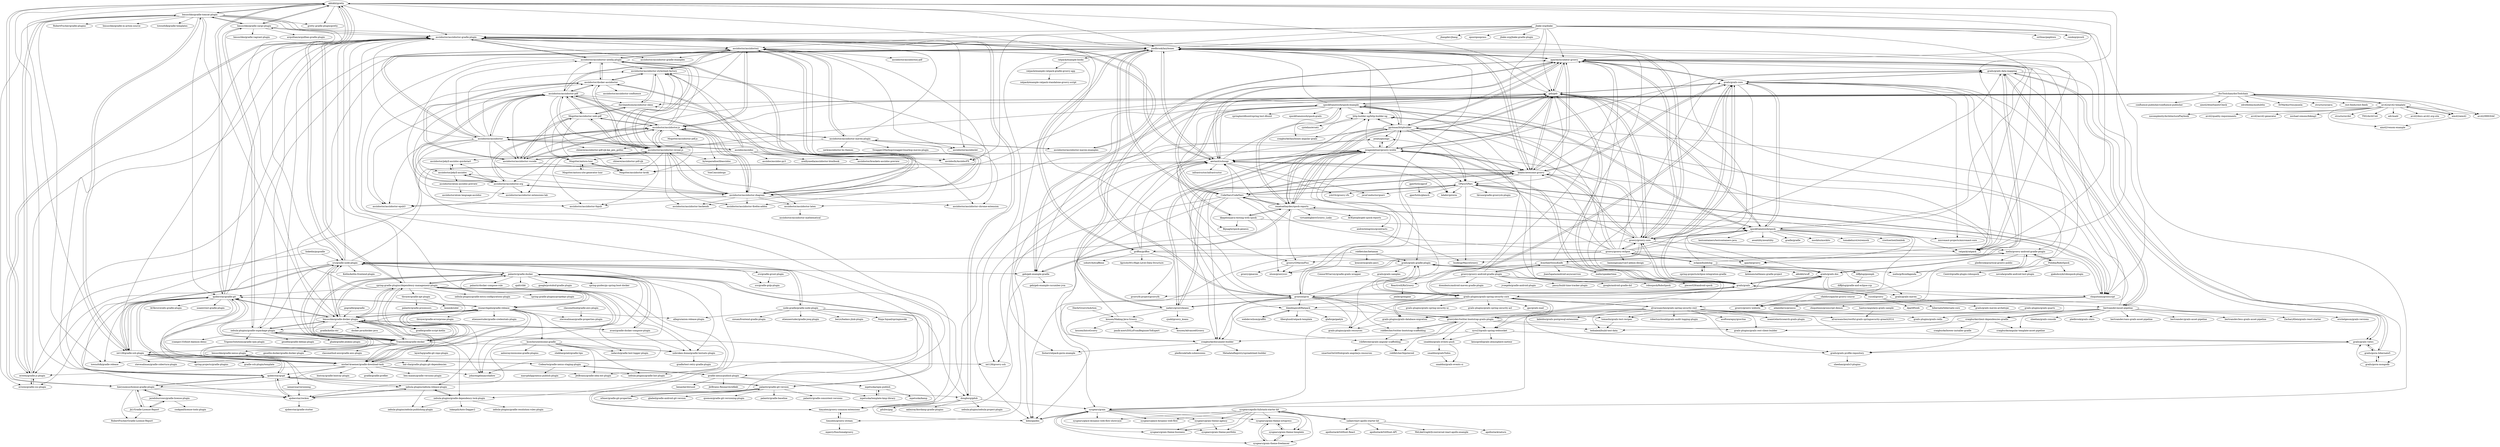 digraph G {
"akhikhl/gretty" -> "bmuschko/gradle-tomcat-plugin"
"akhikhl/gretty" -> "bmuschko/gradle-cargo-plugin"
"akhikhl/gretty" -> "asciidoctor/asciidoctor-gradle-plugin"
"akhikhl/gretty" -> "srs/gradle-node-plugin"
"akhikhl/gretty" -> "pledbrook/lazybones"
"akhikhl/gretty" -> "gretty-gradle-plugin/gretty"
"akhikhl/gretty" -> "eriwen/gradle-js-plugin"
"akhikhl/gretty" -> "ajoberstar/gradle-git"
"akhikhl/gretty" -> "geb/geb"
"akhikhl/gretty" -> "ratpack/ratpack" ["e"=1]
"akhikhl/gretty" -> "int128/gradle-ssh-plugin"
"akhikhl/gretty" -> "apache/incubator-groovy"
"akhikhl/gretty" -> "gvmtool/gvm"
"akhikhl/gretty" -> "ajoberstar/grgit"
"akhikhl/gretty" -> "spring-gradle-plugins/dependency-management-plugin"
"asciidoctor/asciidoctor-gradle-plugin" -> "asciidoctor/asciidoctorj"
"asciidoctor/asciidoctor-gradle-plugin" -> "asciidoctor/asciidoclet"
"asciidoctor/asciidoctor-gradle-plugin" -> "asciidoctor/asciidoctor-gradle-examples"
"asciidoctor/asciidoctor-gradle-plugin" -> "hierynomus/license-gradle-plugin"
"asciidoctor/asciidoctor-gradle-plugin" -> "aestasit/sshoogr"
"asciidoctor/asciidoctor-gradle-plugin" -> "dougborg/gdub"
"asciidoctor/asciidoctor-gradle-plugin" -> "timyates/groovy-common-extensions"
"asciidoctor/asciidoctor-gradle-plugin" -> "asciidoctor/asciidoctor-intellij-plugin"
"asciidoctor/asciidoctor-gradle-plugin" -> "pledbrook/lazybones"
"alvarosanchez/grails-spring-security-rest" -> "grails-plugins/grails-spring-security-core"
"alvarosanchez/grails-spring-security-rest" -> "grails/grails-views"
"alvarosanchez/grails-spring-security-rest" -> "grails-plugins/grails-rest-client-builder"
"alvarosanchez/grails-spring-security-rest" -> "robertoschwald/grails-audit-logging-plugin"
"alvarosanchez/grails-spring-security-rest" -> "tomaslin/grails-test-recipes"
"alvarosanchez/grails-spring-security-rest" -> "tednaleid/build-test-data"
"alvarosanchez/grails-spring-security-rest" -> "alvarosanchez/restful-grails-springsecurity-greach2014"
"alvarosanchez/grails-spring-security-rest" -> "grails-plugins/grails-database-migration"
"alvarosanchez/grails-spring-security-rest" -> "asoftwareguy/gravitas"
"alvarosanchez/grails-spring-security-rest" -> "grails-plugins/grails-redis"
"alvarosanchez/grails-spring-security-rest" -> "noamt/elasticsearch-grails-plugin"
"alvarosanchez/grails-spring-security-rest" -> "groovydev/twitter-bootstrap-grails-plugin"
"alvarosanchez/grails-spring-security-rest" -> "kaleidos/grails-postgresql-extensions"
"alvarosanchez/grails-spring-security-rest" -> "grails/grails-profile-repository"
"alvarosanchez/grails-spring-security-rest" -> "zyro23/grails-spring-websocket"
"apache/incubator-groovy" -> "groovy/groovy-core"
"apache/incubator-groovy" -> "kdabir/awesome-groovy"
"apache/incubator-groovy" -> "pledbrook/lazybones"
"apache/incubator-groovy" -> "ratpack/ratpack" ["e"=1]
"apache/incubator-groovy" -> "grails/grails-core"
"apache/incubator-groovy" -> "aestasit/sshoogr"
"apache/incubator-groovy" -> "CodeNarc/CodeNarc"
"apache/incubator-groovy" -> "geb/geb"
"apache/incubator-groovy" -> "chiquitinxx/grooscript"
"apache/incubator-groovy" -> "nadavc/groovykoans"
"apache/incubator-groovy" -> "melix/groovy-android-gradle-plugin"
"apache/incubator-groovy" -> "jgritman/httpbuilder"
"apache/incubator-groovy" -> "grails/grails-data-mapping"
"apache/incubator-groovy" -> "asciidoctor/asciidoctor-gradle-plugin"
"apache/incubator-groovy" -> "groovy/groovy-website"
"chiquitinxx/grooscript" -> "chiquitinxx/grooscript-demos"
"chiquitinxx/grooscript" -> "adamldavis/groocss"
"chiquitinxx/grooscript" -> "groovy/groovy-website"
"chiquitinxx/grooscript" -> "GPars/GPars"
"groovy/groovy-core" -> "apache/incubator-groovy"
"groovy/groovy-core" -> "grails/grails-core"
"groovy/groovy-core" -> "ratpack/ratpack" ["e"=1]
"groovy/groovy-core" -> "kdabir/awesome-groovy"
"groovy/groovy-core" -> "geb/geb"
"groovy/groovy-core" -> "spockframework/spock"
"groovy/groovy-core" -> "grails/grails"
"groovy/groovy-core" -> "apache/groovy" ["e"=1]
"groovy/groovy-core" -> "pledbrook/lazybones"
"groovy/groovy-core" -> "groovy/groovy-eclipse"
"groovy/groovy-core" -> "gvmtool/gvm"
"groovy/groovy-core" -> "aestasit/sshoogr"
"groovy/groovy-core" -> "jwagenleitner/groovy-wslite"
"groovy/groovy-core" -> "melix/groovy-android-gradle-plugin"
"groovy/groovy-core" -> "griffon/griffon"
"robfletcher/betamax" -> "kobo/gaiden"
"robfletcher/betamax" -> "grails/grails-gradle-plugin"
"robfletcher/betamax" -> "krasserm/grails-jaxrs"
"timyates/groovy-stream" -> "timyates/groovy-common-extensions"
"timyates/groovy-stream" -> "mperry/functionalgroovy"
"grails/grails-core" -> "groovy/groovy-core"
"grails/grails-core" -> "grails/grails"
"grails/grails-core" -> "apache/incubator-groovy"
"grails/grails-core" -> "apache/groovy" ["e"=1]
"grails/grails-core" -> "grails/grails-doc"
"grails/grails-core" -> "grails/grails-data-mapping"
"grails/grails-core" -> "grails-plugins/grails-spring-security-core"
"grails/grails-core" -> "ratpack/ratpack" ["e"=1]
"grails/grails-core" -> "spockframework/spock"
"grails/grails-core" -> "micronaut-projects/micronaut-core" ["e"=1]
"grails/grails-core" -> "geb/geb"
"grails/grails-core" -> "kdabir/awesome-groovy"
"grails/grails-core" -> "alvarosanchez/grails-spring-security-rest"
"grails/grails-core" -> "bertramdev/asset-pipeline"
"grails/grails-core" -> "jwagenleitner/groovy-wslite"
"gogradle/gogradle" -> "bmuschko/gradle-docker-plugin"
"mpetuska/npm-publish" -> "mpetuska/template-kmp-library"
"mpetuska/npm-publish" -> "mpetuska/kamp"
"srs/gradle-node-plugin" -> "node-gradle/gradle-node-plugin"
"srs/gradle-node-plugin" -> "srs/gradle-grunt-plugin"
"srs/gradle-node-plugin" -> "bmuschko/gradle-docker-plugin"
"srs/gradle-node-plugin" -> "srs/gradle-gulp-plugin"
"srs/gradle-node-plugin" -> "akhikhl/gretty"
"srs/gradle-node-plugin" -> "asciidoctor/asciidoctor-gradle-plugin"
"srs/gradle-node-plugin" -> "eriwen/gradle-js-plugin"
"srs/gradle-node-plugin" -> "johnrengelman/shadow" ["e"=1]
"srs/gradle-node-plugin" -> "int128/gradle-ssh-plugin"
"srs/gradle-node-plugin" -> "jwagenleitner/groovy-wslite"
"srs/gradle-node-plugin" -> "geb/geb-example-gradle"
"srs/gradle-node-plugin" -> "nebula-plugins/gradle-ospackage-plugin"
"srs/gradle-node-plugin" -> "Transmode/gradle-docker"
"srs/gradle-node-plugin" -> "palantir/gradle-docker"
"srs/gradle-node-plugin" -> "Kotlin/kotlin-frontend-plugin" ["e"=1]
"asciidoctor/asciidoctor" -> "asciidoctor/asciidoctor-pdf"
"asciidoctor/asciidoctor" -> "asciidoctor/asciidoctor.js"
"asciidoctor/asciidoctor" -> "asciidoctor/asciidoctorj"
"asciidoctor/asciidoctor" -> "asciidocfx/AsciidocFX" ["e"=1]
"asciidoctor/asciidoctor" -> "asciidoc/asciidoc"
"asciidoctor/asciidoctor" -> "asciidoctor/asciidoctor.org"
"asciidoctor/asciidoctor" -> "asciidoctor/asciidoctor-diagram"
"asciidoctor/asciidoctor" -> "asciidoctor/asciidoctor-vscode"
"asciidoctor/asciidoctor" -> "asciidoctor/asciidoctor-intellij-plugin"
"asciidoctor/asciidoctor" -> "asciidoctor/docker-asciidoctor"
"asciidoctor/asciidoctor" -> "asciidoctor/jekyll-asciidoc"
"asciidoctor/asciidoctor" -> "asciidoctor/asciidoctor-reveal.js"
"asciidoctor/asciidoctor" -> "asciidoctor/asciidoctor-stylesheet-factory"
"asciidoctor/asciidoctor" -> "asciidoctor/asciidoctor-gradle-plugin"
"asciidoctor/asciidoctor" -> "asciidoctor/asciidoctor-epub3"
"webdevwilson/graffiti" -> "bleedingwolf/Ratpack"
"asciidoctor/asciidoctor.js" -> "asciidoctor/asciidoctor-vscode"
"asciidoctor/asciidoctor.js" -> "asciidoctor/asciidoctor-reveal.js"
"asciidoctor/asciidoctor.js" -> "Mogztter/asciidoctor-kroki"
"asciidoctor/asciidoctor.js" -> "asciidoctor/asciidoctor.org"
"asciidoctor/asciidoctor.js" -> "asciidoctor/asciidoctor"
"asciidoctor/asciidoctor.js" -> "asciidoctor/asciidoctor-diagram"
"asciidoctor/asciidoctor.js" -> "asciidoctor/asciidoctor-stylesheet-factory"
"asciidoctor/asciidoctor.js" -> "Mogztter/asciidoctor-pdf.js"
"asciidoctor/asciidoctor.js" -> "asciidoctor/asciidoctor-pdf"
"asciidoctor/asciidoctor.js" -> "asciidoctor/asciidoctorj"
"asciidoctor/asciidoctor.js" -> "asciidoctor/asciidoctor-chrome-extension"
"asciidoctor/asciidoctor.js" -> "bytesparadise/libasciidoc"
"asciidoctor/asciidoctor.js" -> "Mogztter/asciidoctor-web-pdf"
"asciidoctor/asciidoctor.js" -> "asciidoctor/asciidoctor-maven-plugin"
"asciidoctor/asciidoctor.js" -> "asciidoctor/asciidoctor-intellij-plugin"
"bmuschko/gradle-tomcat-plugin" -> "bmuschko/gradle-cargo-plugin"
"bmuschko/gradle-tomcat-plugin" -> "akhikhl/gretty"
"bmuschko/gradle-tomcat-plugin" -> "eriwen/gradle-js-plugin"
"bmuschko/gradle-tomcat-plugin" -> "int128/gradle-ssh-plugin"
"bmuschko/gradle-tomcat-plugin" -> "srs/gradle-node-plugin"
"bmuschko/gradle-tomcat-plugin" -> "ajoberstar/gradle-git"
"bmuschko/gradle-tomcat-plugin" -> "bmuschko/gradle-docker-plugin"
"bmuschko/gradle-tomcat-plugin" -> "pledbrook/lazybones"
"bmuschko/gradle-tomcat-plugin" -> "asciidoctor/asciidoctor-gradle-plugin"
"bmuschko/gradle-tomcat-plugin" -> "townsfolk/gradle-release"
"bmuschko/gradle-tomcat-plugin" -> "gretty-gradle-plugin/gretty"
"bmuschko/gradle-tomcat-plugin" -> "eriwen/gradle-css-plugin"
"bmuschko/gradle-tomcat-plugin" -> "RobertFischer/gradle-plugins"
"bmuschko/gradle-tomcat-plugin" -> "bmuschko/gradle-in-action-source" ["e"=1]
"bmuschko/gradle-tomcat-plugin" -> "townsfolk/gradle-templates" ["e"=1]
"geb/geb" -> "spockframework/spock"
"geb/geb" -> "geb/geb-example-gradle"
"geb/geb" -> "jwagenleitner/groovy-wslite"
"geb/geb" -> "groovy/groovy-core"
"geb/geb" -> "ratpack/ratpack" ["e"=1]
"geb/geb" -> "grails/grails"
"geb/geb" -> "grails/grails-core"
"geb/geb" -> "renatoathaydes/spock-reports"
"geb/geb" -> "apache/incubator-groovy"
"geb/geb" -> "GPars/GPars"
"geb/geb" -> "kdabir/awesome-groovy"
"geb/geb" -> "pledbrook/lazybones"
"geb/geb" -> "spockframework/spock-example"
"geb/geb" -> "aestasit/sshoogr"
"geb/geb" -> "chiquitinxx/grooscript"
"groovy/GMavenPlus" -> "groovy/gmaven"
"groovy/GMavenPlus" -> "xlson/groovycsv"
"spockframework/spock" -> "spockframework/spock-example"
"spockframework/spock" -> "geb/geb"
"spockframework/spock" -> "apache/groovy" ["e"=1]
"spockframework/spock" -> "groovy/groovy-core"
"spockframework/spock" -> "ratpack/ratpack" ["e"=1]
"spockframework/spock" -> "grails/grails-core"
"spockframework/spock" -> "renatoathaydes/spock-reports"
"spockframework/spock" -> "testcontainers/testcontainers-java" ["e"=1]
"spockframework/spock" -> "awaitility/awaitility" ["e"=1]
"spockframework/spock" -> "gradle/gradle" ["e"=1]
"spockframework/spock" -> "mockito/mockito" ["e"=1]
"spockframework/spock" -> "apache/incubator-groovy"
"spockframework/spock" -> "tomakehurst/wiremock" ["e"=1]
"spockframework/spock" -> "micronaut-projects/micronaut-core" ["e"=1]
"spockframework/spock" -> "rzwitserloot/lombok" ["e"=1]
"arc42/arc42-template" -> "aim42/aim42"
"arc42/arc42-template" -> "docToolchain/docToolchain"
"arc42/arc42-template" -> "arc42/quality-requirements"
"arc42/arc42-template" -> "arc42/arc42-generator"
"arc42/arc42-template" -> "michael-simons/biking2"
"arc42/arc42-template" -> "aim42/venom-example"
"arc42/arc42-template" -> "arc42/HHGDAC"
"arc42/arc42-template" -> "structurizr/dsl" ["e"=1]
"arc42/arc42-template" -> "TNG/ArchUnit" ["e"=1]
"arc42/arc42-template" -> "adr/madr" ["e"=1]
"arc42/arc42-template" -> "arc42/docs.arc42.org-site"
"arc42/arc42-template" -> "nocomplexity/ArchitecturePlaybook" ["e"=1]
"ajoberstar/grgit" -> "ajoberstar/gradle-git"
"ajoberstar/grgit" -> "ajoberstar/reckon"
"ajoberstar/grgit" -> "palantir/gradle-git-version"
"ajoberstar/grgit" -> "hierynomus/license-gradle-plugin"
"ajoberstar/grgit" -> "asciidoctor/asciidoctor-gradle-plugin"
"ajoberstar/grgit" -> "pledbrook/lazybones"
"ajoberstar/grgit" -> "aestasit/sshoogr"
"ajoberstar/grgit" -> "nebula-plugins/nebula-release-plugin"
"ajoberstar/reckon" -> "nebula-plugins/nebula-release-plugin"
"ajoberstar/reckon" -> "ajoberstar/grgit"
"ajoberstar/reckon" -> "ajoberstar/gradle-stutter"
"asciidoctor/asciidoctor-diagram" -> "asciidoctor/asciidoctor-reveal.js"
"asciidoctor/asciidoctor-diagram" -> "asciidoctor/asciidoctor-firefox-addon"
"asciidoctor/asciidoctor-diagram" -> "asciidoctor/asciidoctor-pdf"
"asciidoctor/asciidoctor-diagram" -> "asciidoctor/asciidoctor.js"
"asciidoctor/asciidoctor-diagram" -> "asciidoctor/docker-asciidoctor"
"asciidoctor/asciidoctor-diagram" -> "asciidoctor/asciidoctorj"
"asciidoctor/asciidoctor-diagram" -> "asciidoctor/asciidoctor-epub3"
"asciidoctor/asciidoctor-diagram" -> "asciidoctor/asciidoctor-backends"
"asciidoctor/asciidoctor-diagram" -> "asciidoctor/asciidoctor-chrome-extension"
"asciidoctor/asciidoctor-diagram" -> "asciidoctor/asciidoctor-fopub"
"asciidoctor/asciidoctor-diagram" -> "asciidoctor/asciidoctor-latex"
"asciidoctor/asciidoctor-diagram" -> "asciidoctor/asciidoctor.org"
"asciidoctor/asciidoctor-diagram" -> "asciidoctor/asciidoctor-intellij-plugin"
"asciidoctor/asciidoctor-diagram" -> "asciidoctor/jekyll-asciidoc"
"gradle-nexus/publish-plugin" -> "Codearte/gradle-nexus-staging-plugin"
"gradle-nexus/publish-plugin" -> "benasher44/uuid" ["e"=1]
"gradle-nexus/publish-plugin" -> "JetBrains-Research/reflekt" ["e"=1]
"gradle-nexus/publish-plugin" -> "mpetuska/npm-publish"
"gradle-nexus/publish-plugin" -> "mpetuska/template-kmp-library"
"asciidoc/asciidoc" -> "asciidoctor/asciidoctor"
"asciidoc/asciidoc" -> "asciidoc/asciidoc-py3"
"asciidoc/asciidoc" -> "asciidoctor/asciidoctor-stylesheet-factory"
"asciidoc/asciidoc" -> "asciidocfx/AsciidocFX" ["e"=1]
"asciidoc/asciidoc" -> "oreillymedia/asciidoctor-htmlbook" ["e"=1]
"asciidoc/asciidoc" -> "asciidoctor/brackets-asciidoc-preview"
"asciidoc/asciidoc" -> "darshandsoni/asciidoctor-skins"
"asciidoc/asciidoc" -> "asciidoctor/asciidoctor-fopub"
"asciidoc/asciidoc" -> "asciidoctor/asciidoctor.org"
"asciidoc/asciidoc" -> "asciidoctor/asciidoctor-extensions-lab"
"palantir/gradle-git-version" -> "palantir/gradle-docker"
"palantir/gradle-git-version" -> "palantir/gradle-consistent-versions" ["e"=1]
"palantir/gradle-git-version" -> "ajoberstar/grgit"
"palantir/gradle-git-version" -> "n0mer/gradle-git-properties"
"palantir/gradle-git-version" -> "gladed/gradle-android-git-version"
"palantir/gradle-git-version" -> "qoomon/gradle-git-versioning-plugin" ["e"=1]
"palantir/gradle-git-version" -> "ajoberstar/reckon"
"palantir/gradle-git-version" -> "palantir/gradle-baseline" ["e"=1]
"spockframework/spock-example" -> "spockframework/spock"
"spockframework/spock-example" -> "kkapelon/java-testing-with-spock"
"spockframework/spock-example" -> "geb/geb-example-gradle"
"spockframework/spock-example" -> "geb/geb"
"spockframework/spock-example" -> "renatoathaydes/spock-reports"
"spockframework/spock-example" -> "jgritman/httpbuilder"
"spockframework/spock-example" -> "pledbrook/lazybones"
"spockframework/spock-example" -> "kdabir/awesome-groovy"
"spockframework/spock-example" -> "ratpack/ratpack" ["e"=1]
"spockframework/spock-example" -> "groovy/GMavenPlus"
"spockframework/spock-example" -> "apache/incubator-groovy"
"spockframework/spock-example" -> "springtestdbunit/spring-test-dbunit" ["e"=1]
"spockframework/spock-example" -> "spockframework/spock-grails"
"spockframework/spock-example" -> "http-builder-ng/http-builder-ng"
"spockframework/spock-example" -> "craigburke/lazybones-angular-grails"
"int128/gradle-ssh-plugin" -> "int128/groovy-ssh"
"int128/gradle-ssh-plugin" -> "gradle-ssh-plugin/template"
"int128/gradle-ssh-plugin" -> "ajoberstar/gradle-git"
"int128/gradle-ssh-plugin" -> "asciidoctor/asciidoctor-gradle-plugin"
"int128/gradle-ssh-plugin" -> "bmuschko/gradle-tomcat-plugin"
"int128/gradle-ssh-plugin" -> "stevesaliman/gradle-cobertura-plugin" ["e"=1]
"int128/gradle-ssh-plugin" -> "srs/gradle-node-plugin"
"int128/gradle-ssh-plugin" -> "bat-cha/gradle-plugin-git-dependencies"
"int128/gradle-ssh-plugin" -> "michel-kraemer/gradle-download-task"
"int128/gradle-ssh-plugin" -> "spring-projects/gradle-plugins"
"saikat/react-apollo-starter-kit" -> "sysgears/apollo-fullstack-starter-kit"
"saikat/react-apollo-starter-kit" -> "apollostack/GitHunt-API" ["e"=1]
"saikat/react-apollo-starter-kit" -> "WeLikeGraphQL/universal-react-apollo-example"
"saikat/react-apollo-starter-kit" -> "apollostack/saturn" ["e"=1]
"saikat/react-apollo-starter-kit" -> "apollostack/GitHunt-React" ["e"=1]
"kdabir/awesome-groovy" -> "apache/incubator-groovy"
"kdabir/awesome-groovy" -> "nadavc/groovykoans"
"kdabir/awesome-groovy" -> "aestasit/sshoogr"
"kdabir/awesome-groovy" -> "groovy/groovy-core"
"kdabir/awesome-groovy" -> "pledbrook/lazybones"
"kdabir/awesome-groovy" -> "jwagenleitner/groovy-wslite"
"kdabir/awesome-groovy" -> "chiquitinxx/grooscript"
"kdabir/awesome-groovy" -> "CodeNarc/CodeNarc"
"kdabir/awesome-groovy" -> "sysgears/grain"
"kdabir/awesome-groovy" -> "grails/grails-core"
"kdabir/awesome-groovy" -> "GPars/GPars"
"kdabir/awesome-groovy" -> "craigburke/document-builder"
"kdabir/awesome-groovy" -> "grails/grails-data-mapping"
"kdabir/awesome-groovy" -> "geb/geb"
"kdabir/awesome-groovy" -> "xlson/groovycsv"
"Dierk/GroovyInAction" -> "kousen/Making-Java-Groovy"
"eclipse/buildship" -> "spring-projects/eclipse-integration-gradle"
"eclipse/buildship" -> "groovy/groovy-eclipse"
"eclipse/buildship" -> "diffplug/goomph"
"eclipse/buildship" -> "kelemen/netbeans-gradle-project" ["e"=1]
"eclipse/buildship" -> "akhikhl/wuff" ["e"=1]
"eclipse/buildship" -> "akhikhl/gretty"
"eclipse/buildship" -> "asciidoctor/asciidoctor-gradle-plugin"
"groovy/groovy-android-gradle-plugin" -> "Arasthel/SwissKnife"
"groovy/groovy-android-gradle-plugin" -> "google/android-gradle-dsl" ["e"=1]
"groovy/groovy-android-gradle-plugin" -> "robospock/RoboSpock"
"groovy/groovy-android-gradle-plugin" -> "ReactiveX/RxGroovy"
"groovy/groovy-android-gradle-plugin" -> "pieces029/android-spock"
"groovy/groovy-android-gradle-plugin" -> "dcendents/android-maven-gradle-plugin" ["e"=1]
"groovy/groovy-android-gradle-plugin" -> "jvoegele/gradle-android-plugin" ["e"=1]
"groovy/groovy-android-gradle-plugin" -> "passy/build-time-tracker-plugin" ["e"=1]
"groovy/groovy-android-gradle-plugin" -> "apache/incubator-groovy"
"robfletcher/twitter-bootstrap-scaffolding" -> "groovydev/twitter-bootstrap-grails-plugin"
"robfletcher/twitter-bootstrap-scaffolding" -> "robfletcher/grails-angular-scaffolding"
"groovy/groovy-eclipse" -> "groovy/groovy-core"
"groovy/groovy-eclipse" -> "eclipse/buildship"
"groovy/groovy-eclipse" -> "apache/groovy" ["e"=1]
"groovy/groovy-eclipse" -> "geb/geb"
"groovy/groovy-eclipse" -> "groovy/GMavenPlus"
"groovy/groovy-eclipse" -> "chiquitinxx/grooscript"
"groovy/groovy-eclipse" -> "GPars/GPars"
"groovy/groovy-eclipse" -> "CodeNarc/CodeNarc"
"groovy/groovy-eclipse" -> "grails/grails-data-mapping"
"groovy/groovy-eclipse" -> "kdabir/awesome-groovy"
"groovy/groovy-eclipse" -> "http-builder-ng/http-builder-ng"
"groovy/groovy-eclipse" -> "spockframework/spock"
"groovy/groovy-eclipse" -> "jgritman/httpbuilder"
"groovy/groovy-eclipse" -> "baimingxuan/vue3-admin-design" ["e"=1]
"groovy/groovy-eclipse" -> "srs/gradle-node-plugin"
"eriwen/gradle-js-plugin" -> "eriwen/gradle-css-plugin"
"eriwen/gradle-js-plugin" -> "asciidoctor/asciidoctor-gradle-plugin"
"eriwen/gradle-js-plugin" -> "bmuschko/gradle-tomcat-plugin"
"eriwen/gradle-js-plugin" -> "akhikhl/gretty"
"gperfutils/gprof" -> "gperfutils/gbench"
"spring-gradle-plugins/dependency-management-plugin" -> "bmuschko/gradle-docker-plugin"
"spring-gradle-plugins/dependency-management-plugin" -> "researchgate/gradle-release"
"spring-gradle-plugins/dependency-management-plugin" -> "michel-kraemer/gradle-download-task"
"spring-gradle-plugins/dependency-management-plugin" -> "nebula-plugins/gradle-extra-configurations-plugin"
"spring-gradle-plugins/dependency-management-plugin" -> "spring-gradle-plugins/propdeps-plugin"
"spring-gradle-plugins/dependency-management-plugin" -> "palantir/gradle-docker"
"spring-gradle-plugins/dependency-management-plugin" -> "Transmode/gradle-docker"
"spring-gradle-plugins/dependency-management-plugin" -> "gradle/gradle-script-kotlin" ["e"=1]
"spring-gradle-plugins/dependency-management-plugin" -> "tbroyer/gradle-apt-plugin"
"spring-gradle-plugins/dependency-management-plugin" -> "JetBrains/gradle-idea-ext-plugin"
"spring-gradle-plugins/dependency-management-plugin" -> "ajoberstar/gradle-git"
"spring-gradle-plugins/dependency-management-plugin" -> "asciidoctor/asciidoctor-gradle-plugin"
"spring-gradle-plugins/dependency-management-plugin" -> "unbroken-dome/gradle-testsets-plugin"
"spring-gradle-plugins/dependency-management-plugin" -> "nebula-plugins/gradle-lint-plugin" ["e"=1]
"spring-gradle-plugins/dependency-management-plugin" -> "akhikhl/gretty"
"docToolchain/docToolchain" -> "arc42/arc42-template"
"docToolchain/docToolchain" -> "confluence-publisher/confluence-publisher"
"docToolchain/docToolchain" -> "aim42/htmlSanityCheck"
"docToolchain/docToolchain" -> "asciidoctor/asciidoctor-vscode"
"docToolchain/docToolchain" -> "arc42/HHGDAC"
"docToolchain/docToolchain" -> "aim42/aim42"
"docToolchain/docToolchain" -> "odrotbohm/moduliths" ["e"=1]
"docToolchain/docToolchain" -> "DrMarkusVoss/pumla" ["e"=1]
"docToolchain/docToolchain" -> "asciidoctor/asciidoctor.js"
"docToolchain/docToolchain" -> "Mogztter/asciidoctor-kroki"
"docToolchain/docToolchain" -> "structurizr/java" ["e"=1]
"docToolchain/docToolchain" -> "rest-feeds/rest-feeds" ["e"=1]
"docToolchain/docToolchain" -> "asciidoctor/asciidoctor-reveal.js"
"docToolchain/docToolchain" -> "darshandsoni/asciidoctor-skins"
"docToolchain/docToolchain" -> "asciidoctor/asciidoctor-diagram"
"melix/groovy-android-gradle-plugin" -> "melix/gr8confagenda"
"melix/groovy-android-gradle-plugin" -> "Polidea/RoboSpock"
"melix/groovy-android-gradle-plugin" -> "pledbrook/practical-groovy-public"
"melix/groovy-android-gradle-plugin" -> "Arasthel/SwissKnife"
"melix/groovy-android-gradle-plugin" -> "bsideup/MacroGroovy"
"ratpack/example-books" -> "ratpack/example-ratpack-gradle-groovy-app"
"ratpack/example-books" -> "lhotari/ratpack-gorm-example"
"n0mer/gradle-git-properties" -> "palantir/gradle-git-version"
"asciidoctor/asciidoctorj" -> "asciidoctor/asciidoctor-gradle-plugin"
"asciidoctor/asciidoctorj" -> "asciidoctor/asciidoctor-maven-plugin"
"asciidoctor/asciidoctorj" -> "asciidoctor/asciidoctor-maven-examples"
"asciidoctor/asciidoctorj" -> "asciidoctor/asciidoctor-pdf"
"asciidoctor/asciidoctorj" -> "asciidoctor/asciidoctor"
"asciidoctor/asciidoctorj" -> "asciidoctor/asciidoctor-diagram"
"asciidoctor/asciidoctorj" -> "asciidoctor/asciidoctor-intellij-plugin"
"asciidoctor/asciidoctorj" -> "asciidoctor/asciidoctor.js"
"asciidoctor/asciidoctorj" -> "asciidoctor/asciidoctor-stylesheet-factory"
"asciidoctor/asciidoctorj" -> "asciidoctor/asciidoclet"
"asciidoctor/asciidoctorj" -> "asciidocfx/AsciidocFX" ["e"=1]
"asciidoctor/asciidoctorj" -> "asciidoctor/asciidoctor-reveal.js"
"asciidoctor/asciidoctorj" -> "asciidoctor/asciidoctor-gradle-examples"
"asciidoctor/asciidoctorj" -> "asciidoctor/asciidoctorj-pdf"
"asciidoctor/asciidoctorj" -> "asciidoctor/asciidoctor-firefox-addon"
"asciidoctor/asciidoctor-pdf" -> "asciidoctor/asciidoctor"
"asciidoctor/asciidoctor-pdf" -> "asciidoctor/asciidoctor-diagram"
"asciidoctor/asciidoctor-pdf" -> "asciidoctor/asciidoctorj"
"asciidoctor/asciidoctor-pdf" -> "asciidoctor/docker-asciidoctor"
"asciidoctor/asciidoctor-pdf" -> "asciidoctor/asciidoctor.org"
"asciidoctor/asciidoctor-pdf" -> "asciidoctor/asciidoctor-epub3"
"asciidoctor/asciidoctor-pdf" -> "asciidoctor/asciidoctor-reveal.js"
"asciidoctor/asciidoctor-pdf" -> "asciidoctor/asciidoctor.js"
"asciidoctor/asciidoctor-pdf" -> "asciidoctor/asciidoctor-vscode"
"asciidoctor/asciidoctor-pdf" -> "asciidocfx/AsciidocFX" ["e"=1]
"asciidoctor/asciidoctor-pdf" -> "Mogztter/asciidoctor-web-pdf"
"asciidoctor/asciidoctor-pdf" -> "asciidoctor/asciidoctor-fopub"
"asciidoctor/asciidoctor-pdf" -> "darshandsoni/asciidoctor-skins"
"asciidoctor/asciidoctor-pdf" -> "asciidoctor/asciidoctor-intellij-plugin"
"asciidoctor/asciidoctor-pdf" -> "chloerei/asciidoctor-pdf-cjk-kai_gen_gothic"
"ksoichiro/awesome-gradle" -> "aalmiray/awesome-gradle-plugins"
"ksoichiro/awesome-gradle" -> "unbroken-dome/gradle-testsets-plugin"
"ksoichiro/awesome-gradle" -> "nebula-plugins/gradle-lint-plugin" ["e"=1]
"ksoichiro/awesome-gradle" -> "shekhargulati/gradle-tips" ["e"=1]
"ksoichiro/awesome-gradle" -> "radarsh/gradle-test-logger-plugin" ["e"=1]
"ksoichiro/awesome-gradle" -> "ajoberstar/reckon"
"ksoichiro/awesome-gradle" -> "JetBrains/gradle-idea-ext-plugin"
"grails-plugins/grails-spring-security-core" -> "alvarosanchez/grails-spring-security-rest"
"grails-plugins/grails-spring-security-core" -> "grails-plugins/grails-database-migration"
"grails-plugins/grails-spring-security-core" -> "grails-plugins/grails-spring-security-ui"
"grails-plugins/grails-spring-security-core" -> "grails/grails-doc"
"grails-plugins/grails-spring-security-core" -> "grails-plugins/grails-resources"
"grails-plugins/grails-spring-security-core" -> "craigburke/client-dependencies-gradle"
"grails-plugins/grails-spring-security-core" -> "grails/grails-gradle-plugin"
"grails-plugins/grails-spring-security-core" -> "grails-plugins/grails-spring-security-acl"
"grails-plugins/grails-spring-security-core" -> "grails/grails-core"
"grails-plugins/grails-spring-security-core" -> "gpc/grails-mail"
"grails-plugins/grails-spring-security-core" -> "grails/grails-profile-repository"
"grails-plugins/grails-spring-security-core" -> "zyro23/grails-spring-websocket"
"grails-plugins/grails-spring-security-core" -> "craigburke/document-builder"
"nemerosa/versioning" -> "ajoberstar/reckon"
"griffon/griffon" -> "groovyfx-project/groovyfx"
"griffon/griffon" -> "pledbrook/lazybones"
"griffon/griffon" -> "aestasit/sshoogr"
"griffon/griffon" -> "jwagenleitner/groovy-wslite"
"griffon/griffon" -> "grails/grails-gradle-plugin"
"griffon/griffon" -> "sohutv/hotcaffeine" ["e"=1]
"griffon/griffon" -> "Apricity001/High-Level-Data-Structure" ["e"=1]
"sysgears/apollo-fullstack-starter-kit" -> "saikat/react-apollo-starter-kit"
"sysgears/apollo-fullstack-starter-kit" -> "sysgears/grain-theme-portfolio"
"sysgears/apollo-fullstack-starter-kit" -> "sysgears/glace-dynamic-web-flow-showcase"
"sysgears/apollo-fullstack-starter-kit" -> "sysgears/grain-theme-business"
"sysgears/apollo-fullstack-starter-kit" -> "sysgears/glace-dynamic-web-flow"
"sysgears/apollo-fullstack-starter-kit" -> "sysgears/grain-theme-agency"
"sysgears/apollo-fullstack-starter-kit" -> "sysgears/grain-theme-octopress"
"sysgears/apollo-fullstack-starter-kit" -> "sysgears/grain-theme-template"
"sysgears/apollo-fullstack-starter-kit" -> "sysgears/grain-theme-freelancer"
"sysgears/grain" -> "sysgears/grain-theme-template"
"sysgears/grain" -> "sysgears/grain-theme-portfolio"
"sysgears/grain" -> "sysgears/grain-theme-business"
"sysgears/grain" -> "sysgears/glace-dynamic-web-flow"
"sysgears/grain" -> "sysgears/grain-theme-agency"
"sysgears/grain" -> "sysgears/grain-theme-octopress"
"sysgears/grain" -> "sysgears/grain-theme-freelancer"
"sysgears/grain" -> "sysgears/glace-dynamic-web-flow-showcase"
"sysgears/grain" -> "kobo/gaiden"
"sysgears/grain-theme-agency" -> "sysgears/grain-theme-business"
"sysgears/grain-theme-agency" -> "sysgears/grain-theme-portfolio"
"sysgears/grain-theme-freelancer" -> "sysgears/grain-theme-octopress"
"sysgears/grain-theme-freelancer" -> "sysgears/grain-theme-template"
"sysgears/grain-theme-octopress" -> "sysgears/grain-theme-template"
"sysgears/grain-theme-octopress" -> "sysgears/grain-theme-freelancer"
"sysgears/grain-theme-template" -> "sysgears/grain-theme-octopress"
"sysgears/grain-theme-template" -> "sysgears/grain-theme-freelancer"
"chloerei/asciidoctor-pdf-cjk-kai_gen_gothic" -> "chloerei/asciidoctor-pdf-cjk"
"asciidoctor/asciidoctor-reveal.js" -> "asciidoctor/asciidoctor.js"
"asciidoctor/asciidoctor-reveal.js" -> "asciidoctor/asciidoctor-vscode"
"asciidoctor/asciidoctor-reveal.js" -> "asciidoctor/asciidoctor-diagram"
"asciidoctor/asciidoctor-reveal.js" -> "asciidoctor/docker-asciidoctor"
"asciidoctor/asciidoctor-reveal.js" -> "asciidoctor/asciidoctor-intellij-plugin"
"asciidoctor/asciidoctor-reveal.js" -> "asciidoctor/asciidoctor-pdf"
"asciidoctor/asciidoctor-reveal.js" -> "asciidoctor/asciidoctor-stylesheet-factory"
"asciidoctor/asciidoctor-reveal.js" -> "asciidoctor/asciidoctor-backends"
"asciidoctor/asciidoctor-reveal.js" -> "Mogztter/asciidoctor-web-pdf"
"asciidoctor/asciidoctor-reveal.js" -> "Mogztter/asciidoctor-kroki"
"asciidoctor/asciidoctor-reveal.js" -> "bytesparadise/libasciidoc"
"asciidoctor/asciidoctor-reveal.js" -> "asciidoctor/jekyll-asciidoc-quickstart"
"asciidoctor/asciidoctor-reveal.js" -> "asciidoctor/asciidoctor-latex"
"asciidoctor/asciidoctor-reveal.js" -> "Mogztter/antora-lunr"
"asciidoctor/asciidoctor-reveal.js" -> "asciidoctor/asciidoctor-firefox-addon"
"bleedingwolf/Ratpack" -> "webdevwilson/graffiti"
"bleedingwolf/Ratpack" -> "tlberglund/ratpack-template"
"bleedingwolf/Ratpack" -> "glaforge/gaelyk"
"bleedingwolf/Ratpack" -> "groovydev/twitter-bootstrap-grails-plugin"
"node-gradle/gradle-node-plugin" -> "srs/gradle-node-plugin"
"node-gradle/gradle-node-plugin" -> "siouan/frontend-gradle-plugin"
"node-gradle/gradle-node-plugin" -> "allegro/axion-release-plugin" ["e"=1]
"node-gradle/gradle-node-plugin" -> "gradle-nexus/publish-plugin"
"node-gradle/gradle-node-plugin" -> "etiennestuder/gradle-jooq-plugin" ["e"=1]
"node-gradle/gradle-node-plugin" -> "beryx/badass-jlink-plugin" ["e"=1]
"node-gradle/gradle-node-plugin" -> "dougborg/gdub"
"node-gradle/gradle-node-plugin" -> "Ninja-Squad/springmockk" ["e"=1]
"avast/gradle-docker-compose-plugin" -> "bmuschko/gradle-docker-plugin"
"avast/gradle-docker-compose-plugin" -> "palantir/gradle-docker"
"avast/gradle-docker-compose-plugin" -> "unbroken-dome/gradle-testsets-plugin"
"Transmode/gradle-docker" -> "bmuschko/gradle-docker-plugin"
"Transmode/gradle-docker" -> "ajoberstar/gradle-git"
"Transmode/gradle-docker" -> "palantir/gradle-docker"
"Transmode/gradle-docker" -> "nebula-plugins/gradle-ospackage-plugin"
"Transmode/gradle-docker" -> "researchgate/gradle-release"
"Transmode/gradle-docker" -> "srs/gradle-node-plugin"
"Transmode/gradle-docker" -> "spring-gradle-plugins/dependency-management-plugin"
"Transmode/gradle-docker" -> "int128/gradle-ssh-plugin"
"Transmode/gradle-docker" -> "gesellix-docker/gradle-docker-plugin"
"Transmode/gradle-docker" -> "asciidoctor/asciidoctor-gradle-plugin"
"Transmode/gradle-docker" -> "pledbrook/lazybones"
"Transmode/gradle-docker" -> "unbroken-dome/gradle-testsets-plugin"
"Transmode/gradle-docker" -> "bmuschko/gradle-nexus-plugin"
"Transmode/gradle-docker" -> "classmethod-aws/gradle-aws-plugin"
"Transmode/gradle-docker" -> "michel-kraemer/gradle-download-task"
"bmuschko/gradle-nexus-plugin" -> "Codearte/gradle-nexus-staging-plugin"
"bmuschko/gradle-nexus-plugin" -> "townsfolk/gradle-release"
"kousen/Making-Java-Groovy" -> "kousen/AdvancedGroovy"
"kousen/Making-Java-Groovy" -> "kousen/IntroGroovy"
"kousen/Making-Java-Groovy" -> "paulk-asert/DSLsFromBeginnerToExpert"
"kousen/Making-Java-Groovy" -> "poiati/gmongo"
"dougborg/gdub" -> "gdubw/gng"
"dougborg/gdub" -> "asciidoctor/asciidoctor-gradle-plugin"
"dougborg/gdub" -> "aalmiray/kordamp-gradle-plugins"
"dougborg/gdub" -> "nebula-plugins/nebula-project-plugin"
"dougborg/gdub" -> "timyates/groovy-common-extensions"
"dougborg/gdub" -> "sysgears/grain"
"renatoathaydes/spock-reports" -> "AOEpeople/geb-spock-reports"
"renatoathaydes/spock-reports" -> "kkapelon/java-testing-with-spock"
"renatoathaydes/spock-reports" -> "geb/geb-example-gradle"
"renatoathaydes/spock-reports" -> "geb/geb"
"renatoathaydes/spock-reports" -> "spockframework/spock"
"renatoathaydes/spock-reports" -> "jwagenleitner/groovy-wslite"
"renatoathaydes/spock-reports" -> "CodeNarc/CodeNarc"
"renatoathaydes/spock-reports" -> "jgritman/httpbuilder"
"renatoathaydes/spock-reports" -> "aestasit/sshoogr"
"renatoathaydes/spock-reports" -> "virtualdogbert/Groovy_Links"
"renatoathaydes/spock-reports" -> "andresteingress/gcontracts"
"renatoathaydes/spock-reports" -> "http-builder-ng/http-builder-ng"
"renatoathaydes/spock-reports" -> "groovy/GMavenPlus"
"renatoathaydes/spock-reports" -> "spockframework/spock-example"
"layerhq/gradle-git-repo-plugin" -> "bat-cha/gradle-plugin-git-dependencies"
"researchgate/gradle-release" -> "allegro/axion-release-plugin" ["e"=1]
"researchgate/gradle-release" -> "bmuschko/gradle-docker-plugin"
"researchgate/gradle-release" -> "ajoberstar/gradle-git"
"researchgate/gradle-release" -> "spring-gradle-plugins/dependency-management-plugin"
"researchgate/gradle-release" -> "Transmode/gradle-docker"
"researchgate/gradle-release" -> "nebula-plugins/gradle-ospackage-plugin"
"researchgate/gradle-release" -> "tbroyer/gradle-errorprone-plugin" ["e"=1]
"researchgate/gradle-release" -> "nemerosa/versioning"
"researchgate/gradle-release" -> "nebula-plugins/nebula-release-plugin"
"researchgate/gradle-release" -> "radarsh/gradle-test-logger-plugin" ["e"=1]
"researchgate/gradle-release" -> "stevesaliman/gradle-properties-plugin"
"researchgate/gradle-release" -> "ksoichiro/awesome-gradle"
"researchgate/gradle-release" -> "johnrengelman/shadow" ["e"=1]
"researchgate/gradle-release" -> "michel-kraemer/gradle-download-task"
"researchgate/gradle-release" -> "etiennestuder/gradle-credentials-plugin"
"asciidoctor/asciidoctor-vscode" -> "asciidoctor/asciidoctor.js"
"asciidoctor/asciidoctor-vscode" -> "Mogztter/asciidoctor-kroki"
"asciidoctor/asciidoctor-vscode" -> "asciidoctor/asciidoctor-reveal.js"
"asciidoctor/asciidoctor-vscode" -> "asciidoctor/docker-asciidoctor"
"asciidoctor/asciidoctor-vscode" -> "Mogztter/asciidoctor-web-pdf"
"bmuschko/gradle-docker-plugin" -> "Transmode/gradle-docker"
"bmuschko/gradle-docker-plugin" -> "palantir/gradle-docker"
"bmuschko/gradle-docker-plugin" -> "srs/gradle-node-plugin"
"bmuschko/gradle-docker-plugin" -> "docker-java/docker-java" ["e"=1]
"bmuschko/gradle-docker-plugin" -> "researchgate/gradle-release"
"bmuschko/gradle-docker-plugin" -> "ajoberstar/gradle-git"
"bmuschko/gradle-docker-plugin" -> "nebula-plugins/gradle-ospackage-plugin"
"bmuschko/gradle-docker-plugin" -> "spring-gradle-plugins/dependency-management-plugin"
"bmuschko/gradle-docker-plugin" -> "avast/gradle-docker-compose-plugin"
"bmuschko/gradle-docker-plugin" -> "michel-kraemer/gradle-download-task"
"bmuschko/gradle-docker-plugin" -> "johnrengelman/shadow" ["e"=1]
"bmuschko/gradle-docker-plugin" -> "bmuschko/gradle-nexus-plugin"
"bmuschko/gradle-docker-plugin" -> "gradle/kotlin-dsl" ["e"=1]
"bmuschko/gradle-docker-plugin" -> "gradle/gradle-script-kotlin" ["e"=1]
"bmuschko/gradle-docker-plugin" -> "bmuschko/gradle-cargo-plugin"
"poiati/gmongo" -> "timyates/groovy-stream"
"poiati/gmongo" -> "jwagenleitner/groovy-wslite"
"gvmtool/gvm" -> "pledbrook/lazybones"
"gvmtool/gvm" -> "grails/grails-gradle-plugin"
"gvmtool/gvm" -> "kobo/gaiden"
"gvmtool/gvm" -> "robfletcher/twitter-bootstrap-scaffolding"
"gvmtool/gvm" -> "bleedingwolf/Ratpack"
"gvmtool/gvm" -> "robfletcher/grails-angular-scaffolding"
"gvmtool/gvm" -> "nadavc/groovykoans"
"gvmtool/gvm" -> "sysgears/grain"
"gvmtool/gvm" -> "groovydev/twitter-bootstrap-grails-plugin"
"gvmtool/gvm" -> "aestasit/sshoogr"
"gvmtool/gvm" -> "groovy/groovy-core"
"gvmtool/gvm" -> "tomaslin/grails-test-recipes"
"gvmtool/gvm" -> "bertramdev/asset-pipeline"
"gvmtool/gvm" -> "grails/grails"
"gvmtool/gvm" -> "jwagenleitner/groovy-wslite"
"nebula-plugins/nebula-release-plugin" -> "ajoberstar/reckon"
"nebula-plugins/nebula-release-plugin" -> "nebula-plugins/nebula-publishing-plugin"
"nebula-plugins/nebula-release-plugin" -> "nebula-plugins/gradle-dependency-lock-plugin"
"asciidoctor/asciidoctor-latex" -> "asciidoctor/asciidoctor-mathematical"
"asciidoctor/asciidoctor-maven-examples" -> "asciidoctor/asciidoctor-maven-plugin"
"asciidoctor/asciidoctor-maven-examples" -> "asciidoctor/asciidoctorj"
"nebula-plugins/gradle-dependency-lock-plugin" -> "lukaspili/Auto-Dagger2" ["e"=1]
"nebula-plugins/gradle-dependency-lock-plugin" -> "nebula-plugins/nebula-release-plugin"
"nebula-plugins/gradle-dependency-lock-plugin" -> "nebula-plugins/nebula-publishing-plugin"
"nebula-plugins/gradle-dependency-lock-plugin" -> "nebula-plugins/gradle-resolution-rules-plugin"
"bytesparadise/libasciidoc" -> "VonC/asciidocgo"
"ajoberstar/gradle-git" -> "ajoberstar/grgit"
"ajoberstar/gradle-git" -> "Transmode/gradle-docker"
"ajoberstar/gradle-git" -> "int128/gradle-ssh-plugin"
"ajoberstar/gradle-git" -> "pledbrook/lazybones"
"ajoberstar/gradle-git" -> "ajoberstar/reckon"
"ajoberstar/gradle-git" -> "bmuschko/gradle-docker-plugin"
"ajoberstar/gradle-git" -> "townsfolk/gradle-release"
"ajoberstar/gradle-git" -> "researchgate/gradle-release"
"ajoberstar/gradle-git" -> "kt3k/coveralls-gradle-plugin" ["e"=1]
"ajoberstar/gradle-git" -> "asciidoctor/asciidoctor-gradle-plugin"
"ajoberstar/gradle-git" -> "noamt/rest-gradle-plugin"
"ajoberstar/gradle-git" -> "michel-kraemer/gradle-download-task"
"ajoberstar/gradle-git" -> "eriwen/gradle-css-plugin"
"ajoberstar/gradle-git" -> "nebula-plugins/nebula-release-plugin"
"ajoberstar/gradle-git" -> "akhikhl/gretty"
"nebula-plugins/gradle-ospackage-plugin" -> "TrigonicSolutions/gradle-rpm-plugin"
"nebula-plugins/gradle-ospackage-plugin" -> "gesellix/gradle-debian-plugin"
"nebula-plugins/gradle-ospackage-plugin" -> "bmuschko/gradle-docker-plugin"
"nebula-plugins/gradle-ospackage-plugin" -> "bmuschko/gradle-cargo-plugin"
"nebula-plugins/gradle-ospackage-plugin" -> "nebula-plugins/gradle-dependency-lock-plugin"
"nebula-plugins/gradle-ospackage-plugin" -> "ghale/gradle-jenkins-plugin" ["e"=1]
"nebula-plugins/gradle-ospackage-plugin" -> "kobo/gaiden"
"nebula-plugins/gradle-ospackage-plugin" -> "michel-kraemer/gradle-download-task"
"nebula-plugins/gradle-ospackage-plugin" -> "asciidoctor/asciidoctor-gradle-plugin"
"nebula-plugins/gradle-ospackage-plugin" -> "ccampo133/boot-daemon-demo"
"nebula-plugins/gradle-ospackage-plugin" -> "Transmode/gradle-docker"
"pledbrook/lazybones" -> "ratpack/ratpack" ["e"=1]
"pledbrook/lazybones" -> "apache/incubator-groovy"
"pledbrook/lazybones" -> "kdabir/awesome-groovy"
"pledbrook/lazybones" -> "gvmtool/gvm"
"pledbrook/lazybones" -> "aestasit/sshoogr"
"pledbrook/lazybones" -> "kobo/gaiden"
"pledbrook/lazybones" -> "ratpack/example-books"
"pledbrook/lazybones" -> "groovy/groovy-core"
"pledbrook/lazybones" -> "http-builder-ng/http-builder-ng"
"pledbrook/lazybones" -> "CodeNarc/CodeNarc"
"pledbrook/lazybones" -> "asciidoctor/asciidoctor-gradle-plugin"
"pledbrook/lazybones" -> "timyates/groovy-common-extensions"
"pledbrook/lazybones" -> "griffon/griffon"
"pledbrook/lazybones" -> "grails/grails-gradle-plugin"
"pledbrook/lazybones" -> "chiquitinxx/grooscript"
"spring-projects/eclipse-integration-gradle" -> "eclipse/buildship"
"asciidoctor/asciidoctor.org" -> "asciidoctor/asciidoctor.js"
"asciidoctor/asciidoctor.org" -> "asciidoctor/jekyll-asciidoc-quickstart"
"asciidoctor/asciidoctor.org" -> "asciidoctor/asciidoctor-pdf"
"asciidoctor/asciidoctor.org" -> "asciidoctor/jekyll-asciidoc"
"asciidoctor/asciidoctor.org" -> "asciidoctor/asciidoctor-extensions-lab"
"asciidoctor/asciidoctor.org" -> "asciidoctor/asciidoctor-epub3"
"asciidoctor/asciidoctor.org" -> "asciidoctor/asciidoctor-diagram"
"darshandsoni/asciidoctor-skins" -> "asciidoctor/asciidoctor-stylesheet-factory"
"darshandsoni/asciidoctor-skins" -> "Mogztter/asciidoctor-web-pdf"
"darshandsoni/asciidoctor-skins" -> "Mogztter/antora-lunr"
"michel-kraemer/gradle-download-task" -> "ajoberstar/gradle-git"
"michel-kraemer/gradle-download-task" -> "int128/gradle-ssh-plugin"
"michel-kraemer/gradle-download-task" -> "nebula-plugins/gradle-ospackage-plugin"
"michel-kraemer/gradle-download-task" -> "bmuschko/gradle-docker-plugin"
"michel-kraemer/gradle-download-task" -> "spring-gradle-plugins/dependency-management-plugin"
"michel-kraemer/gradle-download-task" -> "johnrengelman/shadow" ["e"=1]
"michel-kraemer/gradle-download-task" -> "bintray/gradle-bintray-plugin" ["e"=1]
"michel-kraemer/gradle-download-task" -> "JetBrains/gradle-idea-ext-plugin"
"michel-kraemer/gradle-download-task" -> "gradle/gradle-profiler" ["e"=1]
"michel-kraemer/gradle-download-task" -> "asciidoctor/asciidoctor-gradle-plugin"
"michel-kraemer/gradle-download-task" -> "hierynomus/license-gradle-plugin"
"michel-kraemer/gradle-download-task" -> "ajoberstar/grgit"
"michel-kraemer/gradle-download-task" -> "ben-manes/gradle-versions-plugin" ["e"=1]
"michel-kraemer/gradle-download-task" -> "eriwen/gradle-js-plugin"
"michel-kraemer/gradle-download-task" -> "nebula-plugins/gradle-lint-plugin" ["e"=1]
"palantir/gradle-docker" -> "bmuschko/gradle-docker-plugin"
"palantir/gradle-docker" -> "palantir/gradle-git-version"
"palantir/gradle-docker" -> "Transmode/gradle-docker"
"palantir/gradle-docker" -> "avast/gradle-docker-compose-plugin"
"palantir/gradle-docker" -> "srs/gradle-node-plugin"
"palantir/gradle-docker" -> "spring-gradle-plugins/dependency-management-plugin"
"palantir/gradle-docker" -> "unbroken-dome/gradle-testsets-plugin"
"palantir/gradle-docker" -> "johnrengelman/shadow" ["e"=1]
"palantir/gradle-docker" -> "palantir/docker-compose-rule" ["e"=1]
"palantir/gradle-docker" -> "researchgate/gradle-release"
"palantir/gradle-docker" -> "ajalt/clikt" ["e"=1]
"palantir/gradle-docker" -> "google/protobuf-gradle-plugin" ["e"=1]
"palantir/gradle-docker" -> "dougborg/gdub"
"palantir/gradle-docker" -> "spring-guides/gs-spring-boot-docker" ["e"=1]
"palantir/gradle-docker" -> "nebula-plugins/gradle-dependency-lock-plugin"
"geb/geb-example-gradle" -> "geb/geb"
"geb/geb-example-gradle" -> "geb/geb-example-cucumber-jvm"
"geb/geb-example-gradle" -> "int128/groovy-ssh"
"geb/geb-example-gradle" -> "renatoathaydes/spock-reports"
"asciidoctor/asciidoctor-maven-plugin" -> "asciidoctor/asciidoctor-maven-examples"
"asciidoctor/asciidoctor-maven-plugin" -> "asciidoctor/asciidoctorj"
"asciidoctor/asciidoctor-maven-plugin" -> "asciidoctor/asciidoctor-chrome-extension"
"asciidoctor/asciidoctor-maven-plugin" -> "asciidoctor/asciidoctor-gradle-plugin"
"asciidoctor/asciidoctor-maven-plugin" -> "nerk/asciidoctor-bs-themes"
"asciidoctor/asciidoctor-maven-plugin" -> "chloerei/asciidoctor-pdf-cjk-kai_gen_gothic"
"asciidoctor/asciidoctor-maven-plugin" -> "Swagger2Markup/swagger2markup-maven-plugin" ["e"=1]
"asciidoctor/asciidoctor-maven-plugin" -> "asciidoctor/asciidoclet"
"asciidoctor/asciidoctor-maven-plugin" -> "asciidoctor/asciidoctor.js"
"asciidoctor/asciidoctor-stylesheet-factory" -> "asciidoctor/asciidoctor-backends"
"asciidoctor/asciidoctor-stylesheet-factory" -> "asciidoctor/asciidoctor-fopub"
"asciidoctor/asciidoctor-stylesheet-factory" -> "asciidoctor/asciidoctor-latex"
"asciidoctor/asciidoctor-stylesheet-factory" -> "darshandsoni/asciidoctor-skins"
"asciidoctor/asciidoctor-stylesheet-factory" -> "asciidoctor/docker-asciidoctor"
"diffplug/goomph" -> "diffplug/gradle-and-eclipse-rcp"
"Codearte/gradle-nexus-staging-plugin" -> "marcphilipp/nexus-publish-plugin"
"Codearte/gradle-nexus-staging-plugin" -> "gradle-nexus/publish-plugin"
"Codearte/gradle-nexus-staging-plugin" -> "bmuschko/gradle-nexus-plugin"
"kkapelon/java-testing-with-spock" -> "spockframework/spock-example"
"kkapelon/java-testing-with-spock" -> "renatoathaydes/spock-reports"
"kkapelon/java-testing-with-spock" -> "Bijnagte/spock-genesis"
"kkapelon/java-testing-with-spock" -> "geb/geb-example-gradle"
"kkapelon/java-testing-with-spock" -> "spockframework/spock"
"Mogztter/antora-site-generator-lunr" -> "Mogztter/antora-lunr"
"linkedin/pygradle" -> "srs/gradle-node-plugin"
"linkedin/pygradle" -> "eriwen/gradle-js-plugin"
"jbake-org/jbake" -> "ratpack/ratpack" ["e"=1]
"jbake-org/jbake" -> "sirthias/pegdown" ["e"=1]
"jbake-org/jbake" -> "asciidoctor/asciidoctorj"
"jbake-org/jbake" -> "remkop/picocli" ["e"=1]
"jbake-org/jbake" -> "asciidocfx/AsciidocFX" ["e"=1]
"jbake-org/jbake" -> "geb/geb"
"jbake-org/jbake" -> "sysgears/grain"
"jbake-org/jbake" -> "pledbrook/lazybones"
"jbake-org/jbake" -> "apache/incubator-groovy"
"jbake-org/jbake" -> "kdabir/awesome-groovy"
"jbake-org/jbake" -> "jbangdev/jbang" ["e"=1]
"jbake-org/jbake" -> "spockframework/spock"
"jbake-org/jbake" -> "opoo/opoopress"
"jbake-org/jbake" -> "asciidoctor/asciidoctor-gradle-plugin"
"jbake-org/jbake" -> "jbake-org/jbake-gradle-plugin"
"cfaddict/apache-groovy-course" -> "groovy/groovy-website"
"jgritman/httpbuilder" -> "http-builder-ng/http-builder-ng"
"jgritman/httpbuilder" -> "jwagenleitner/groovy-wslite"
"jgritman/httpbuilder" -> "apache/incubator-groovy"
"jgritman/httpbuilder" -> "renatoathaydes/spock-reports"
"jgritman/httpbuilder" -> "timyates/groovy-common-extensions"
"jgritman/httpbuilder" -> "GPars/GPars"
"jgritman/httpbuilder" -> "pledbrook/lazybones"
"jgritman/httpbuilder" -> "aestasit/sshoogr"
"jgritman/httpbuilder" -> "groovy/groovy-website"
"jgritman/httpbuilder" -> "geb/geb"
"jgritman/httpbuilder" -> "poiati/gmongo"
"jgritman/httpbuilder" -> "craigburke/lazybones-angular-grails"
"jgritman/httpbuilder" -> "grails-plugins/grails-spring-security-core"
"jgritman/httpbuilder" -> "spockframework/spock-example"
"jgritman/httpbuilder" -> "groovy/groovy-core"
"melix/gr8confagenda" -> "melix/groovy-android-gradle-plugin"
"asciidoctor/asciidoctor-intellij-plugin" -> "asciidoctor/asciidoctor-reveal.js"
"asciidoctor/asciidoctor-intellij-plugin" -> "asciidoctor/asciidoctorj"
"asciidoctor/asciidoctor-intellij-plugin" -> "asciidoctor/asciidoctor-gradle-plugin"
"asciidoctor/asciidoctor-intellij-plugin" -> "asciidoctor/docker-asciidoctor"
"asciidoctor/asciidoctor-intellij-plugin" -> "asciidoctor/asciidoctor-extensions-lab"
"asciidoctor/asciidoctor-intellij-plugin" -> "asciidoctor/asciidoctor-stylesheet-factory"
"asciidoctor/asciidoctor-intellij-plugin" -> "asciidoctor/asciidoctor-diagram"
"Arasthel/SwissKnife" -> "groovy/groovy-android-gradle-plugin"
"Arasthel/SwissKnife" -> "melix/groovy-android-gradle-plugin"
"Arasthel/SwissKnife" -> "melix/gr8confagenda"
"Arasthel/SwissKnife" -> "melix/speakertime"
"Arasthel/SwissKnife" -> "craigburke/document-builder"
"Arasthel/SwissKnife" -> "JoanZapata/android-asyncservice" ["e"=1]
"Arasthel/SwissKnife" -> "pledbrook/lazybones"
"bmuschko/gradle-cargo-plugin" -> "bmuschko/gradle-tomcat-plugin"
"bmuschko/gradle-cargo-plugin" -> "arquillian/arquillian-gradle-plugin"
"bmuschko/gradle-cargo-plugin" -> "akhikhl/gretty"
"bmuschko/gradle-cargo-plugin" -> "bmuschko/gradle-vagrant-plugin"
"bmuschko/gradle-cargo-plugin" -> "asciidoctor/asciidoctor-gradle-plugin"
"bmuschko/gradle-cargo-plugin" -> "nebula-plugins/gradle-ospackage-plugin"
"ReactiveX/RxGroovy" -> "jexler/grengine"
"jwagenleitner/groovy-wslite" -> "jgritman/httpbuilder"
"jwagenleitner/groovy-wslite" -> "xlson/groovycsv"
"jwagenleitner/groovy-wslite" -> "aestasit/sshoogr"
"jwagenleitner/groovy-wslite" -> "geb/geb"
"jwagenleitner/groovy-wslite" -> "poiati/gmongo"
"jwagenleitner/groovy-wslite" -> "kdabir/awesome-groovy"
"jwagenleitner/groovy-wslite" -> "craigburke/document-builder"
"jwagenleitner/groovy-wslite" -> "GPars/GPars"
"jwagenleitner/groovy-wslite" -> "http-builder-ng/http-builder-ng"
"jwagenleitner/groovy-wslite" -> "kdabir/gstorm"
"jwagenleitner/groovy-wslite" -> "bleedingwolf/Ratpack"
"jwagenleitner/groovy-wslite" -> "nadavc/groovykoans"
"jwagenleitner/groovy-wslite" -> "grails/grails"
"jwagenleitner/groovy-wslite" -> "renatoathaydes/spock-reports"
"jwagenleitner/groovy-wslite" -> "grails-plugins/grails-spring-security-core"
"smaldini/grails-events-push" -> "smaldini/grailsTodos"
"smaldini/grails-events-push" -> "smaldini/grails-events-si"
"tomaslin/grails-test-recipes" -> "tednaleid/build-test-data"
"unbroken-dome/gradle-testsets-plugin" -> "gradle/test-retry-gradle-plugin" ["e"=1]
"classmethod/gradle-aws-plugin" -> "stevesaliman/gradle-properties-plugin"
"asciidoctor/docker-asciidoctor" -> "asciidoctor/asciidoctor-stylesheet-factory"
"asciidoctor/docker-asciidoctor" -> "asciidoctor/asciidoctor-reveal.js"
"asciidoctor/docker-asciidoctor" -> "asciidoctor/asciidoctor-vscode"
"asciidoctor/docker-asciidoctor" -> "asciidoctor/asciidoctor-diagram"
"asciidoctor/docker-asciidoctor" -> "asciidoctor/asciidoctor-pdf"
"asciidoctor/docker-asciidoctor" -> "asciidoctor/asciidoctor-intellij-plugin"
"asciidoctor/docker-asciidoctor" -> "asciidoctor/asciidoctor-confluence"
"asciidoctor/docker-asciidoctor" -> "asciidoctor/asciidoctor-epub3"
"robfletcher/grails-angular-scaffolding" -> "robfletcher/hipsteroid"
"robfletcher/grails-angular-scaffolding" -> "smartiniOnGitHub/grails-angularjs-resources"
"tbroyer/gradle-apt-plugin" -> "palantir/gradle-processors"
"tbroyer/gradle-apt-plugin" -> "konmik/solid" ["e"=1]
"hierynomus/license-gradle-plugin" -> "jk1/Gradle-License-Report"
"hierynomus/license-gradle-plugin" -> "asciidoctor/asciidoctor-gradle-plugin"
"hierynomus/license-gradle-plugin" -> "jaredsburrows/gradle-license-plugin"
"hierynomus/license-gradle-plugin" -> "RobertFischer/Gradle-License-Report"
"hierynomus/license-gradle-plugin" -> "ajoberstar/reckon"
"hierynomus/license-gradle-plugin" -> "dougborg/gdub"
"hierynomus/license-gradle-plugin" -> "ajoberstar/grgit"
"jk1/Gradle-License-Report" -> "hierynomus/license-gradle-plugin"
"jk1/Gradle-License-Report" -> "RobertFischer/Gradle-License-Report"
"jk1/Gradle-License-Report" -> "jaredsburrows/gradle-license-plugin"
"jaredsburrows/gradle-license-plugin" -> "hierynomus/license-gradle-plugin"
"jaredsburrows/gradle-license-plugin" -> "jk1/Gradle-License-Report"
"jaredsburrows/gradle-license-plugin" -> "cookpad/license-tools-plugin" ["e"=1]
"grails/grails" -> "grails/grails-doc"
"grails/grails" -> "grails/grails-core"
"grails/grails" -> "grails/grails-gradle-plugin"
"grails/grails" -> "groovy/groovy-core"
"grails/grails" -> "bleedingwolf/Ratpack"
"grails/grails" -> "chiquitinxx/grooscript"
"grails/grails" -> "grails/grails-data-mapping"
"grails/grails" -> "geb/geb"
"grails/grails" -> "jwagenleitner/groovy-wslite"
"grails/grails" -> "poiati/gmongo"
"grails/grails" -> "gvmtool/gvm"
"grails/grails" -> "apache/incubator-groovy"
"grails/grails" -> "grails/grails-maven"
"grails/grails" -> "russel/groovy"
"grails/grails" -> "groovyfx-project/groovyfx"
"grails/grails-doc" -> "grails/grails"
"grails/grails-doc" -> "grails/grails-data-mapping"
"grails/grails-doc" -> "grails-plugins/grails-spring-security-core"
"grails/grails-doc" -> "grails/grails-views"
"grails/grails-doc" -> "grails-plugins/grails-database-migration"
"grails/grails-doc" -> "grails/grails-gradle-plugin"
"grails/grails-doc" -> "grails/grails-maven"
"grails/grails-gradle-plugin" -> "grails-plugins/grails-resources"
"grails/grails-gradle-plugin" -> "ConnorWGarvey/gradle-grails-wrapper"
"grails/grails-gradle-plugin" -> "grails/grails-samples"
"grails/grails-gradle-plugin" -> "grails/grails-doc"
"grails/grails-gradle-plugin" -> "grails/grails-maven"
"groovydev/twitter-bootstrap-grails-plugin" -> "robfletcher/twitter-bootstrap-scaffolding"
"groovydev/twitter-bootstrap-grails-plugin" -> "robfletcher/grails-angular-scaffolding"
"groovydev/twitter-bootstrap-grails-plugin" -> "grails-plugins/grails-rest-client-builder"
"groovydev/twitter-bootstrap-grails-plugin" -> "zyro23/grails-spring-websocket"
"groovydev/twitter-bootstrap-grails-plugin" -> "smaldini/grails-events-push"
"groovydev/twitter-bootstrap-grails-plugin" -> "grails/grails-gradle-plugin"
"groovydev/twitter-bootstrap-grails-plugin" -> "tednaleid/build-test-data"
"groovydev/twitter-bootstrap-grails-plugin" -> "robfletcher/hipsteroid"
"mpetuska/template-kmp-library" -> "mpetuska/npm-publish"
"aim42/aim42" -> "aim42/venom-example"
"aim42/aim42" -> "arc42/arc42-template"
"craigburke/client-dependencies-gradle" -> "grails/grails-profile-repository"
"craigburke/client-dependencies-gradle" -> "tednaleid/build-test-data"
"craigburke/client-dependencies-gradle" -> "craigburke/bower-installer-gradle"
"craigburke/client-dependencies-gradle" -> "craigburke/angular-template-asset-pipeline"
"russel/groovy" -> "grails/grails"
"russel/groovy" -> "dpp/liftweb" ["e"=1]
"russel/groovy" -> "hibernate/hibernate-core" ["e"=1]
"asciidoctor/jekyll-asciidoc" -> "asciidoctor/jekyll-asciidoc-quickstart"
"asciidoctor/jekyll-asciidoc" -> "asciidoctor/atom-asciidoc-preview"
"asciidoctor/jekyll-asciidoc" -> "asciidoctor/asciidoctor.org"
"grails/gorm-hibernate5" -> "grails/grails-views"
"grails/gorm-hibernate5" -> "grails/gorm-mongodb"
"grails/gorm-hibernate5" -> "grails/grails-data-mapping"
"http-builder-ng/http-builder-ng" -> "cjstehno/ersatz"
"http-builder-ng/http-builder-ng" -> "jgritman/httpbuilder"
"eriwen/gradle-css-plugin" -> "eriwen/gradle-js-plugin"
"GPars/GPars" -> "chiquitinxx/grooscript"
"GPars/GPars" -> "CodeNarc/CodeNarc"
"GPars/GPars" -> "bsideup/MacroGroovy"
"GPars/GPars" -> "ysb33r/groovy-vfs"
"GPars/GPars" -> "gperfutils/gbench"
"GPars/GPars" -> "kdabir/gstorm"
"GPars/GPars" -> "tkruse/gradle-groovysh-plugin"
"GPars/GPars" -> "groovy/groovy-website"
"GPars/GPars" -> "javaConductor/gserv"
"nadavc/groovykoans" -> "kdabir/awesome-groovy"
"nadavc/groovykoans" -> "gvmtool/gvm"
"nadavc/groovykoans" -> "jwagenleitner/groovy-wslite"
"nadavc/groovykoans" -> "apache/incubator-groovy"
"nadavc/groovykoans" -> "kousen/Making-Java-Groovy"
"nadavc/groovykoans" -> "craigburke/document-builder"
"nadavc/groovykoans" -> "cjudd/groovy_koans"
"asciidoctor/atom-asciidoc-preview" -> "asciidoctor/atom-language-asciidoc"
"srs/gradle-grunt-plugin" -> "srs/gradle-gulp-plugin"
"CodeNarc/CodeNarc" -> "GPars/GPars"
"CodeNarc/CodeNarc" -> "timyates/groovy-common-extensions"
"CodeNarc/CodeNarc" -> "pledbrook/lazybones"
"CodeNarc/CodeNarc" -> "kdabir/awesome-groovy"
"CodeNarc/CodeNarc" -> "Bijnagte/spock-genesis"
"CodeNarc/CodeNarc" -> "apache/incubator-groovy"
"CodeNarc/CodeNarc" -> "aestasit/sshoogr"
"CodeNarc/CodeNarc" -> "renatoathaydes/spock-reports"
"CodeNarc/CodeNarc" -> "xlson/groovycsv"
"CodeNarc/CodeNarc" -> "sysgears/grain"
"CodeNarc/CodeNarc" -> "chiquitinxx/grooscript"
"grails-plugins/grails-database-migration" -> "grails-plugins/grails-resources"
"hantsy/angularjs-grails-sample" -> "alvarosanchez/restful-grails-springsecurity-greach2014"
"Polidea/RoboSpock" -> "pjakubczyk/robospock-plugin"
"Polidea/RoboSpock" -> "Centril/gradle-plugin-robospock"
"Polidea/RoboSpock" -> "novoda/gradle-android-test-plugin" ["e"=1]
"Polidea/RoboSpock" -> "melix/groovy-android-gradle-plugin"
"timyates/groovy-common-extensions" -> "timyates/groovy-stream"
"aestasit/sshoogr" -> "craigburke/document-builder"
"aestasit/sshoogr" -> "ysb33r/groovy-vfs"
"aestasit/sshoogr" -> "kobo/gaiden"
"aestasit/sshoogr" -> "kdabir/awesome-groovy"
"aestasit/sshoogr" -> "kdabir/gstorm"
"aestasit/sshoogr" -> "jwagenleitner/groovy-wslite"
"aestasit/sshoogr" -> "int128/groovy-ssh"
"aestasit/sshoogr" -> "javaConductor/gserv"
"aestasit/sshoogr" -> "apache/incubator-groovy"
"aestasit/sshoogr" -> "pledbrook/lazybones"
"aestasit/sshoogr" -> "GPars/GPars"
"aestasit/sshoogr" -> "asciidoctor/asciidoctor-gradle-plugin"
"aestasit/sshoogr" -> "timyates/groovy-common-extensions"
"aestasit/sshoogr" -> "http-builder-ng/http-builder-ng"
"aestasit/sshoogr" -> "infrastructor/infrastructor"
"Mogztter/asciidoctor-web-pdf" -> "asciidoctor/asciidoctor-vscode"
"Mogztter/asciidoctor-web-pdf" -> "asciidoctor/asciidoctor-reveal.js"
"Mogztter/asciidoctor-web-pdf" -> "Mogztter/asciidoctor-kroki"
"Mogztter/asciidoctor-web-pdf" -> "darshandsoni/asciidoctor-skins"
"Mogztter/asciidoctor-web-pdf" -> "Mogztter/antora-lunr"
"Mogztter/asciidoctor-web-pdf" -> "asciidoctor/asciidoctor.js"
"Mogztter/asciidoctor-web-pdf" -> "asciidoctor/asciidoctor-pdf"
"grails/grails-data-mapping" -> "grails/gorm-hibernate5"
"grails/grails-data-mapping" -> "grails/grails-views"
"grails/grails-data-mapping" -> "grails/grails-doc"
"grails/grails-data-mapping" -> "grails/gorm-mongodb"
"grails/grails-data-mapping" -> "bertramdev/asset-pipeline"
"grails/grails-data-mapping" -> "grails/grails-core"
"grails/gorm-mongodb" -> "grails/gorm-hibernate5"
"grails/gorm-mongodb" -> "grails/grails-views"
"grails-plugins/grails-quartz" -> "grails-plugins/grails-redis"
"craigburke/document-builder" -> "MetadataRegistry/spreadsheet-builder"
"craigburke/document-builder" -> "lhotari/ratpack-gorm-example"
"craigburke/document-builder" -> "pledbrook/talk-submissions"
"asciidoctor/jekyll-asciidoc-quickstart" -> "asciidoctor/jekyll-asciidoc"
"kobo/gaiden" -> "sysgears/grain"
"Mogztter/asciidoctor-kroki" -> "Mogztter/antora-lunr"
"zyro23/grails-spring-websocket" -> "smaldini/grails-events-push"
"zyro23/grails-spring-websocket" -> "craigburke/document-builder"
"zyro23/grails-spring-websocket" -> "grails/grails-views"
"zyro23/grails-spring-websocket" -> "kensiprell/grails-atmosphere-meteor"
"andresteingress/gcontracts" -> "bsideup/MacroGroovy"
"ratpack/example-ratpack-gradle-groovy-app" -> "ratpack/example-ratpack-standalone-groovy-script"
"Mogztter/antora-lunr" -> "Mogztter/antora-site-generator-lunr"
"Mogztter/antora-lunr" -> "Mogztter/asciidoctor-kroki"
"bertramdev/asset-pipeline" -> "craigburke/client-dependencies-gradle"
"bertramdev/asset-pipeline" -> "tomaslin/grails-test-recipes"
"bertramdev/asset-pipeline" -> "grails/grails-data-mapping"
"bertramdev/asset-pipeline" -> "bertramdev/sass-grails-asset-pipeline"
"bertramdev/asset-pipeline" -> "bertramdev/grails-asset-pipeline"
"bertramdev/asset-pipeline" -> "grails-plugins/grails-rest-client-builder"
"bertramdev/asset-pipeline" -> "groovydev/twitter-bootstrap-grails-plugin"
"bertramdev/asset-pipeline" -> "bertramdev/less-grails-asset-pipeline"
"bertramdev/asset-pipeline" -> "ZacharyKlein/grails-react-starter"
"bertramdev/asset-pipeline" -> "http-builder-ng/http-builder-ng"
"bertramdev/asset-pipeline" -> "erichelgeson/grails-versions"
"bertramdev/asset-pipeline" -> "craigburke/angular-template-asset-pipeline"
"bertramdev/asset-pipeline" -> "sheehan/grails-console"
"bertramdev/asset-pipeline" -> "pledbrook/grails-shiro"
"bertramdev/asset-pipeline" -> "grails-plugins/grails-database-migration"
"smaldini/grailsTodos" -> "smaldini/grails-events-si"
"grails/grails-profile-repository" -> "sheehan/grails3-plugins"
"grails/grails-views" -> "grails/gorm-hibernate5"
"grails/grails-views" -> "grails/grails-profile-repository"
"grails/grails-maven" -> "grails/grails-maven-archetype"
"akhikhl/gretty" ["l"="6.608,20.64"]
"bmuschko/gradle-tomcat-plugin" ["l"="6.614,20.622"]
"bmuschko/gradle-cargo-plugin" ["l"="6.609,20.6"]
"asciidoctor/asciidoctor-gradle-plugin" ["l"="6.557,20.604"]
"srs/gradle-node-plugin" ["l"="6.63,20.609"]
"pledbrook/lazybones" ["l"="6.585,20.702"]
"gretty-gradle-plugin/gretty" ["l"="6.638,20.654"]
"eriwen/gradle-js-plugin" ["l"="6.593,20.61"]
"ajoberstar/gradle-git" ["l"="6.642,20.589"]
"geb/geb" ["l"="6.561,20.727"]
"ratpack/ratpack" ["l"="9.151,21.478"]
"int128/gradle-ssh-plugin" ["l"="6.655,20.618"]
"apache/incubator-groovy" ["l"="6.554,20.748"]
"gvmtool/gvm" ["l"="6.6,20.779"]
"ajoberstar/grgit" ["l"="6.614,20.578"]
"spring-gradle-plugins/dependency-management-plugin" ["l"="6.645,20.542"]
"asciidoctor/asciidoctorj" ["l"="6.435,20.53"]
"asciidoctor/asciidoclet" ["l"="6.475,20.568"]
"asciidoctor/asciidoctor-gradle-examples" ["l"="6.494,20.555"]
"hierynomus/license-gradle-plugin" ["l"="6.576,20.544"]
"aestasit/sshoogr" ["l"="6.598,20.712"]
"dougborg/gdub" ["l"="6.548,20.588"]
"timyates/groovy-common-extensions" ["l"="6.565,20.667"]
"asciidoctor/asciidoctor-intellij-plugin" ["l"="6.416,20.515"]
"alvarosanchez/grails-spring-security-rest" ["l"="6.596,20.909"]
"grails-plugins/grails-spring-security-core" ["l"="6.592,20.853"]
"grails/grails-views" ["l"="6.574,20.868"]
"grails-plugins/grails-rest-client-builder" ["l"="6.596,20.893"]
"robertoschwald/grails-audit-logging-plugin" ["l"="6.585,20.944"]
"tomaslin/grails-test-recipes" ["l"="6.597,20.872"]
"tednaleid/build-test-data" ["l"="6.612,20.903"]
"alvarosanchez/restful-grails-springsecurity-greach2014" ["l"="6.582,20.966"]
"grails-plugins/grails-database-migration" ["l"="6.582,20.879"]
"asoftwareguy/gravitas" ["l"="6.605,20.936"]
"grails-plugins/grails-redis" ["l"="6.614,20.977"]
"noamt/elasticsearch-grails-plugin" ["l"="6.601,20.954"]
"groovydev/twitter-bootstrap-grails-plugin" ["l"="6.628,20.868"]
"kaleidos/grails-postgresql-extensions" ["l"="6.626,20.951"]
"grails/grails-profile-repository" ["l"="6.574,20.897"]
"zyro23/grails-spring-websocket" ["l"="6.613,20.884"]
"groovy/groovy-core" ["l"="6.558,20.769"]
"kdabir/awesome-groovy" ["l"="6.576,20.751"]
"grails/grails-core" ["l"="6.55,20.806"]
"CodeNarc/CodeNarc" ["l"="6.578,20.717"]
"chiquitinxx/grooscript" ["l"="6.612,20.743"]
"nadavc/groovykoans" ["l"="6.569,20.784"]
"melix/groovy-android-gradle-plugin" ["l"="6.507,20.832"]
"jgritman/httpbuilder" ["l"="6.585,20.737"]
"grails/grails-data-mapping" ["l"="6.564,20.826"]
"groovy/groovy-website" ["l"="6.642,20.742"]
"chiquitinxx/grooscript-demos" ["l"="6.661,20.756"]
"adamldavis/groocss" ["l"="6.661,20.741"]
"GPars/GPars" ["l"="6.624,20.729"]
"spockframework/spock" ["l"="6.51,20.749"]
"grails/grails" ["l"="6.593,20.791"]
"apache/groovy" ["l"="9.35,21.648"]
"groovy/groovy-eclipse" ["l"="6.605,20.726"]
"jwagenleitner/groovy-wslite" ["l"="6.596,20.754"]
"griffon/griffon" ["l"="6.618,20.761"]
"robfletcher/betamax" ["l"="6.51,20.789"]
"kobo/gaiden" ["l"="6.556,20.699"]
"grails/grails-gradle-plugin" ["l"="6.601,20.817"]
"krasserm/grails-jaxrs" ["l"="6.466,20.799"]
"timyates/groovy-stream" ["l"="6.534,20.663"]
"mperry/functionalgroovy" ["l"="6.498,20.635"]
"grails/grails-doc" ["l"="6.584,20.836"]
"micronaut-projects/micronaut-core" ["l"="9.281,21.409"]
"bertramdev/asset-pipeline" ["l"="6.558,20.872"]
"gogradle/gogradle" ["l"="6.792,20.553"]
"bmuschko/gradle-docker-plugin" ["l"="6.675,20.573"]
"mpetuska/npm-publish" ["l"="6.598,20.37"]
"mpetuska/template-kmp-library" ["l"="6.593,20.387"]
"mpetuska/kamp" ["l"="6.602,20.34"]
"node-gradle/gradle-node-plugin" ["l"="6.592,20.519"]
"srs/gradle-grunt-plugin" ["l"="6.695,20.643"]
"srs/gradle-gulp-plugin" ["l"="6.679,20.633"]
"johnrengelman/shadow" ["l"="47.809,-3.365"]
"geb/geb-example-gradle" ["l"="6.566,20.687"]
"nebula-plugins/gradle-ospackage-plugin" ["l"="6.661,20.598"]
"Transmode/gradle-docker" ["l"="6.649,20.569"]
"palantir/gradle-docker" ["l"="6.668,20.552"]
"Kotlin/kotlin-frontend-plugin" ["l"="47.764,-3.456"]
"asciidoctor/asciidoctor" ["l"="6.379,20.53"]
"asciidoctor/asciidoctor-pdf" ["l"="6.388,20.501"]
"asciidoctor/asciidoctor.js" ["l"="6.403,20.489"]
"asciidocfx/AsciidocFX" ["l"="7.017,19.809"]
"asciidoc/asciidoc" ["l"="6.316,20.518"]
"asciidoctor/asciidoctor.org" ["l"="6.345,20.503"]
"asciidoctor/asciidoctor-diagram" ["l"="6.372,20.496"]
"asciidoctor/asciidoctor-vscode" ["l"="6.38,20.46"]
"asciidoctor/docker-asciidoctor" ["l"="6.372,20.48"]
"asciidoctor/jekyll-asciidoc" ["l"="6.308,20.493"]
"asciidoctor/asciidoctor-reveal.js" ["l"="6.388,20.474"]
"asciidoctor/asciidoctor-stylesheet-factory" ["l"="6.359,20.486"]
"asciidoctor/asciidoctor-epub3" ["l"="6.35,20.519"]
"webdevwilson/graffiti" ["l"="6.7,20.831"]
"bleedingwolf/Ratpack" ["l"="6.664,20.823"]
"Mogztter/asciidoctor-kroki" ["l"="6.383,20.439"]
"Mogztter/asciidoctor-pdf.js" ["l"="6.354,20.557"]
"asciidoctor/asciidoctor-chrome-extension" ["l"="6.41,20.529"]
"bytesparadise/libasciidoc" ["l"="6.422,20.434"]
"Mogztter/asciidoctor-web-pdf" ["l"="6.398,20.456"]
"asciidoctor/asciidoctor-maven-plugin" ["l"="6.451,20.545"]
"townsfolk/gradle-release" ["l"="6.61,20.552"]
"eriwen/gradle-css-plugin" ["l"="6.633,20.632"]
"RobertFischer/gradle-plugins" ["l"="6.66,20.645"]
"bmuschko/gradle-in-action-source" ["l"="7.976,24.924"]
"townsfolk/gradle-templates" ["l"="7.915,24.91"]
"renatoathaydes/spock-reports" ["l"="6.568,20.739"]
"spockframework/spock-example" ["l"="6.537,20.736"]
"groovy/GMavenPlus" ["l"="6.64,20.761"]
"groovy/gmaven" ["l"="6.696,20.782"]
"xlson/groovycsv" ["l"="6.628,20.747"]
"testcontainers/testcontainers-java" ["l"="9.23,21.363"]
"awaitility/awaitility" ["l"="9.128,21.324"]
"gradle/gradle" ["l"="9.364,21.736"]
"mockito/mockito" ["l"="9.353,21.614"]
"tomakehurst/wiremock" ["l"="9.19,21.358"]
"rzwitserloot/lombok" ["l"="9.424,21.53"]
"arc42/arc42-template" ["l"="6.308,20.351"]
"aim42/aim42" ["l"="6.335,20.353"]
"docToolchain/docToolchain" ["l"="6.35,20.411"]
"arc42/quality-requirements" ["l"="6.291,20.316"]
"arc42/arc42-generator" ["l"="6.312,20.316"]
"michael-simons/biking2" ["l"="6.263,20.32"]
"aim42/venom-example" ["l"="6.327,20.332"]
"arc42/HHGDAC" ["l"="6.323,20.379"]
"structurizr/dsl" ["l"="5.7,22.469"]
"TNG/ArchUnit" ["l"="9.08,21.235"]
"adr/madr" ["l"="5.7,22.294"]
"arc42/docs.arc42.org-site" ["l"="6.28,20.345"]
"nocomplexity/ArchitecturePlaybook" ["l"="-9.354,-18.651"]
"ajoberstar/reckon" ["l"="6.667,20.533"]
"palantir/gradle-git-version" ["l"="6.661,20.509"]
"nebula-plugins/nebula-release-plugin" ["l"="6.701,20.565"]
"ajoberstar/gradle-stutter" ["l"="6.693,20.505"]
"asciidoctor/asciidoctor-firefox-addon" ["l"="6.423,20.49"]
"asciidoctor/asciidoctor-backends" ["l"="6.351,20.469"]
"asciidoctor/asciidoctor-fopub" ["l"="6.333,20.491"]
"asciidoctor/asciidoctor-latex" ["l"="6.336,20.461"]
"gradle-nexus/publish-plugin" ["l"="6.597,20.421"]
"Codearte/gradle-nexus-staging-plugin" ["l"="6.617,20.444"]
"benasher44/uuid" ["l"="48.101,-3.535"]
"JetBrains-Research/reflekt" ["l"="47.983,-3.581"]
"asciidoc/asciidoc-py3" ["l"="6.269,20.539"]
"oreillymedia/asciidoctor-htmlbook" ["l"="-34.548,-20.515"]
"asciidoctor/brackets-asciidoc-preview" ["l"="6.272,20.516"]
"darshandsoni/asciidoctor-skins" ["l"="6.359,20.453"]
"asciidoctor/asciidoctor-extensions-lab" ["l"="6.339,20.536"]
"palantir/gradle-consistent-versions" ["l"="32.268,-32.67"]
"n0mer/gradle-git-properties" ["l"="6.679,20.465"]
"gladed/gradle-android-git-version" ["l"="6.709,20.441"]
"qoomon/gradle-git-versioning-plugin" ["l"="52.344,1.118"]
"palantir/gradle-baseline" ["l"="32.287,-32.696"]
"kkapelon/java-testing-with-spock" ["l"="6.525,20.712"]
"springtestdbunit/spring-test-dbunit" ["l"="9.168,21.087"]
"spockframework/spock-grails" ["l"="6.489,20.727"]
"http-builder-ng/http-builder-ng" ["l"="6.586,20.766"]
"craigburke/lazybones-angular-grails" ["l"="6.533,20.762"]
"int128/groovy-ssh" ["l"="6.613,20.67"]
"gradle-ssh-plugin/template" ["l"="6.695,20.624"]
"stevesaliman/gradle-cobertura-plugin" ["l"="9.1,21.724"]
"bat-cha/gradle-plugin-git-dependencies" ["l"="6.766,20.63"]
"michel-kraemer/gradle-download-task" ["l"="6.632,20.565"]
"spring-projects/gradle-plugins" ["l"="6.724,20.635"]
"saikat/react-apollo-starter-kit" ["l"="6.379,20.708"]
"sysgears/apollo-fullstack-starter-kit" ["l"="6.428,20.703"]
"apollostack/GitHunt-API" ["l"="30.971,-34.287"]
"WeLikeGraphQL/universal-react-apollo-example" ["l"="6.339,20.714"]
"apollostack/saturn" ["l"="30.989,-34.237"]
"apollostack/GitHunt-React" ["l"="30.975,-34.253"]
"sysgears/grain" ["l"="6.503,20.699"]
"craigburke/document-builder" ["l"="6.589,20.808"]
"Dierk/GroovyInAction" ["l"="6.384,20.788"]
"kousen/Making-Java-Groovy" ["l"="6.451,20.773"]
"eclipse/buildship" ["l"="6.665,20.679"]
"spring-projects/eclipse-integration-gradle" ["l"="6.713,20.687"]
"diffplug/goomph" ["l"="6.747,20.696"]
"kelemen/netbeans-gradle-project" ["l"="7.947,21.565"]
"akhikhl/wuff" ["l"="9.904,23.386"]
"groovy/groovy-android-gradle-plugin" ["l"="6.439,20.837"]
"Arasthel/SwissKnife" ["l"="6.493,20.813"]
"google/android-gradle-dsl" ["l"="49.019,0.973"]
"robospock/RoboSpock" ["l"="6.414,20.877"]
"ReactiveX/RxGroovy" ["l"="6.382,20.881"]
"pieces029/android-spock" ["l"="6.396,20.849"]
"dcendents/android-maven-gradle-plugin" ["l"="49.045,0.909"]
"jvoegele/gradle-android-plugin" ["l"="52.769,0.599"]
"passy/build-time-tracker-plugin" ["l"="50.103,-3.474"]
"robfletcher/twitter-bootstrap-scaffolding" ["l"="6.644,20.852"]
"robfletcher/grails-angular-scaffolding" ["l"="6.663,20.858"]
"baimingxuan/vue3-admin-design" ["l"="-24.832,23.116"]
"gperfutils/gprof" ["l"="6.739,20.741"]
"gperfutils/gbench" ["l"="6.697,20.733"]
"researchgate/gradle-release" ["l"="6.693,20.544"]
"nebula-plugins/gradle-extra-configurations-plugin" ["l"="6.644,20.469"]
"spring-gradle-plugins/propdeps-plugin" ["l"="6.648,20.488"]
"gradle/gradle-script-kotlin" ["l"="47.753,-3.33"]
"tbroyer/gradle-apt-plugin" ["l"="6.669,20.434"]
"JetBrains/gradle-idea-ext-plugin" ["l"="6.679,20.499"]
"unbroken-dome/gradle-testsets-plugin" ["l"="6.695,20.52"]
"nebula-plugins/gradle-lint-plugin" ["l"="48.346,-3.262"]
"confluence-publisher/confluence-publisher" ["l"="6.364,20.369"]
"aim42/htmlSanityCheck" ["l"="6.312,20.399"]
"odrotbohm/moduliths" ["l"="9.006,21.065"]
"DrMarkusVoss/pumla" ["l"="5.708,22.511"]
"structurizr/java" ["l"="5.746,22.43"]
"rest-feeds/rest-feeds" ["l"="5.711,22.123"]
"melix/gr8confagenda" ["l"="6.481,20.846"]
"Polidea/RoboSpock" ["l"="6.474,20.877"]
"pledbrook/practical-groovy-public" ["l"="6.494,20.863"]
"bsideup/MacroGroovy" ["l"="6.577,20.801"]
"ratpack/example-books" ["l"="6.681,20.759"]
"ratpack/example-ratpack-gradle-groovy-app" ["l"="6.735,20.777"]
"lhotari/ratpack-gorm-example" ["l"="6.649,20.788"]
"asciidoctor/asciidoctor-maven-examples" ["l"="6.463,20.521"]
"asciidoctor/asciidoctorj-pdf" ["l"="6.455,20.499"]
"chloerei/asciidoctor-pdf-cjk-kai_gen_gothic" ["l"="6.407,20.558"]
"ksoichiro/awesome-gradle" ["l"="6.716,20.489"]
"aalmiray/awesome-gradle-plugins" ["l"="6.748,20.459"]
"shekhargulati/gradle-tips" ["l"="52.156,-3.078"]
"radarsh/gradle-test-logger-plugin" ["l"="48.335,-3.281"]
"grails-plugins/grails-spring-security-ui" ["l"="6.632,20.901"]
"grails-plugins/grails-resources" ["l"="6.608,20.859"]
"craigburke/client-dependencies-gradle" ["l"="6.573,20.912"]
"grails-plugins/grails-spring-security-acl" ["l"="6.625,20.887"]
"gpc/grails-mail" ["l"="6.64,20.883"]
"nemerosa/versioning" ["l"="6.727,20.515"]
"groovyfx-project/groovyfx" ["l"="6.667,20.793"]
"sohutv/hotcaffeine" ["l"="-24.827,23.114"]
"Apricity001/High-Level-Data-Structure" ["l"="-24.795,23.117"]
"sysgears/grain-theme-portfolio" ["l"="6.454,20.716"]
"sysgears/glace-dynamic-web-flow-showcase" ["l"="6.467,20.702"]
"sysgears/grain-theme-business" ["l"="6.463,20.709"]
"sysgears/glace-dynamic-web-flow" ["l"="6.465,20.693"]
"sysgears/grain-theme-agency" ["l"="6.451,20.704"]
"sysgears/grain-theme-octopress" ["l"="6.458,20.687"]
"sysgears/grain-theme-template" ["l"="6.459,20.699"]
"sysgears/grain-theme-freelancer" ["l"="6.45,20.694"]
"chloerei/asciidoctor-pdf-cjk" ["l"="6.391,20.582"]
"asciidoctor/jekyll-asciidoc-quickstart" ["l"="6.32,20.474"]
"Mogztter/antora-lunr" ["l"="6.39,20.425"]
"tlberglund/ratpack-template" ["l"="6.7,20.853"]
"glaforge/gaelyk" ["l"="6.721,20.844"]
"siouan/frontend-gradle-plugin" ["l"="6.58,20.47"]
"allegro/axion-release-plugin" ["l"="5.414,22.885"]
"etiennestuder/gradle-jooq-plugin" ["l"="9.166,21.156"]
"beryx/badass-jlink-plugin" ["l"="6.85,19.862"]
"Ninja-Squad/springmockk" ["l"="47.845,-3.428"]
"avast/gradle-docker-compose-plugin" ["l"="6.716,20.545"]
"gesellix-docker/gradle-docker-plugin" ["l"="6.638,20.523"]
"bmuschko/gradle-nexus-plugin" ["l"="6.626,20.498"]
"classmethod-aws/gradle-aws-plugin" ["l"="6.621,20.526"]
"kousen/AdvancedGroovy" ["l"="6.411,20.799"]
"kousen/IntroGroovy" ["l"="6.418,20.781"]
"paulk-asert/DSLsFromBeginnerToExpert" ["l"="6.411,20.764"]
"poiati/gmongo" ["l"="6.541,20.722"]
"gdubw/gng" ["l"="6.514,20.577"]
"aalmiray/kordamp-gradle-plugins" ["l"="6.507,20.595"]
"nebula-plugins/nebula-project-plugin" ["l"="6.525,20.555"]
"AOEpeople/geb-spock-reports" ["l"="6.523,20.774"]
"virtualdogbert/Groovy_Links" ["l"="6.624,20.777"]
"andresteingress/gcontracts" ["l"="6.614,20.796"]
"layerhq/gradle-git-repo-plugin" ["l"="6.824,20.634"]
"tbroyer/gradle-errorprone-plugin" ["l"="8.918,21.644"]
"stevesaliman/gradle-properties-plugin" ["l"="6.784,20.49"]
"etiennestuder/gradle-credentials-plugin" ["l"="6.76,20.516"]
"docker-java/docker-java" ["l"="9.271,21.342"]
"gradle/kotlin-dsl" ["l"="47.82,-3.306"]
"nebula-plugins/nebula-publishing-plugin" ["l"="6.754,20.564"]
"nebula-plugins/gradle-dependency-lock-plugin" ["l"="6.731,20.575"]
"asciidoctor/asciidoctor-mathematical" ["l"="6.296,20.444"]
"lukaspili/Auto-Dagger2" ["l"="50.614,0.647"]
"nebula-plugins/gradle-resolution-rules-plugin" ["l"="6.771,20.584"]
"VonC/asciidocgo" ["l"="6.436,20.395"]
"kt3k/coveralls-gradle-plugin" ["l"="7.793,24.658"]
"noamt/rest-gradle-plugin" ["l"="6.695,20.597"]
"TrigonicSolutions/gradle-rpm-plugin" ["l"="6.711,20.614"]
"gesellix/gradle-debian-plugin" ["l"="6.715,20.599"]
"ghale/gradle-jenkins-plugin" ["l"="-12.176,-2.965"]
"ccampo133/boot-daemon-demo" ["l"="6.693,20.609"]
"bintray/gradle-bintray-plugin" ["l"="48.94,0.833"]
"gradle/gradle-profiler" ["l"="48.293,-3.245"]
"ben-manes/gradle-versions-plugin" ["l"="48.012,-3.281"]
"palantir/docker-compose-rule" ["l"="9.233,21.154"]
"ajalt/clikt" ["l"="47.92,-3.44"]
"google/protobuf-gradle-plugin" ["l"="47.794,-3.464"]
"spring-guides/gs-spring-boot-docker" ["l"="7.771,22.982"]
"geb/geb-example-cucumber-jvm" ["l"="6.552,20.654"]
"nerk/asciidoctor-bs-themes" ["l"="6.438,20.572"]
"Swagger2Markup/swagger2markup-maven-plugin" ["l"="9.657,21.71"]
"diffplug/gradle-and-eclipse-rcp" ["l"="6.782,20.702"]
"marcphilipp/nexus-publish-plugin" ["l"="6.626,20.411"]
"Bijnagte/spock-genesis" ["l"="6.531,20.688"]
"Mogztter/antora-site-generator-lunr" ["l"="6.395,20.402"]
"linkedin/pygradle" ["l"="6.569,20.57"]
"jbake-org/jbake" ["l"="6.506,20.669"]
"sirthias/pegdown" ["l"="10.863,20.539"]
"remkop/picocli" ["l"="9.125,21.358"]
"jbangdev/jbang" ["l"="9.002,21.176"]
"opoo/opoopress" ["l"="6.446,20.654"]
"jbake-org/jbake-gradle-plugin" ["l"="6.47,20.653"]
"cfaddict/apache-groovy-course" ["l"="6.709,20.752"]
"melix/speakertime" ["l"="6.465,20.826"]
"JoanZapata/android-asyncservice" ["l"="50.928,0.492"]
"arquillian/arquillian-gradle-plugin" ["l"="6.586,20.584"]
"bmuschko/gradle-vagrant-plugin" ["l"="6.57,20.62"]
"jexler/grengine" ["l"="6.358,20.897"]
"kdabir/gstorm" ["l"="6.642,20.723"]
"smaldini/grails-events-push" ["l"="6.659,20.917"]
"smaldini/grailsTodos" ["l"="6.689,20.943"]
"smaldini/grails-events-si" ["l"="6.673,20.944"]
"gradle/test-retry-gradle-plugin" ["l"="48.403,-3.26"]
"classmethod/gradle-aws-plugin" ["l"="6.83,20.463"]
"asciidoctor/asciidoctor-confluence" ["l"="6.325,20.44"]
"robfletcher/hipsteroid" ["l"="6.668,20.884"]
"smartiniOnGitHub/grails-angularjs-resources" ["l"="6.691,20.878"]
"palantir/gradle-processors" ["l"="6.684,20.395"]
"konmik/solid" ["l"="50.391,-3.201"]
"jk1/Gradle-License-Report" ["l"="6.55,20.513"]
"jaredsburrows/gradle-license-plugin" ["l"="6.558,20.495"]
"RobertFischer/Gradle-License-Report" ["l"="6.542,20.529"]
"cookpad/license-tools-plugin" ["l"="49.468,-4.413"]
"grails/grails-maven" ["l"="6.618,20.831"]
"russel/groovy" ["l"="6.64,20.814"]
"ConnorWGarvey/gradle-grails-wrapper" ["l"="6.622,20.846"]
"grails/grails-samples" ["l"="6.634,20.836"]
"craigburke/bower-installer-gradle" ["l"="6.558,20.951"]
"craigburke/angular-template-asset-pipeline" ["l"="6.554,20.909"]
"dpp/liftweb" ["l"="9.851,24.504"]
"hibernate/hibernate-core" ["l"="9.452,21.858"]
"asciidoctor/atom-asciidoc-preview" ["l"="6.244,20.48"]
"grails/gorm-hibernate5" ["l"="6.553,20.853"]
"grails/gorm-mongodb" ["l"="6.538,20.862"]
"cjstehno/ersatz" ["l"="6.636,20.791"]
"ysb33r/groovy-vfs" ["l"="6.645,20.706"]
"tkruse/gradle-groovysh-plugin" ["l"="6.68,20.731"]
"javaConductor/gserv" ["l"="6.629,20.697"]
"cjudd/groovy_koans" ["l"="6.618,20.814"]
"asciidoctor/atom-language-asciidoc" ["l"="6.213,20.474"]
"hantsy/angularjs-grails-sample" ["l"="6.576,21.003"]
"pjakubczyk/robospock-plugin" ["l"="6.465,20.904"]
"Centril/gradle-plugin-robospock" ["l"="6.45,20.898"]
"novoda/gradle-android-test-plugin" ["l"="52.753,0.471"]
"infrastructor/infrastructor" ["l"="6.669,20.711"]
"grails-plugins/grails-quartz" ["l"="6.625,21.013"]
"MetadataRegistry/spreadsheet-builder" ["l"="6.608,20.839"]
"pledbrook/talk-submissions" ["l"="6.6,20.832"]
"kensiprell/grails-atmosphere-meteor" ["l"="6.632,20.919"]
"ratpack/example-ratpack-standalone-groovy-script" ["l"="6.763,20.787"]
"bertramdev/sass-grails-asset-pipeline" ["l"="6.537,20.892"]
"bertramdev/grails-asset-pipeline" ["l"="6.526,20.884"]
"bertramdev/less-grails-asset-pipeline" ["l"="6.549,20.894"]
"ZacharyKlein/grails-react-starter" ["l"="6.517,20.901"]
"erichelgeson/grails-versions" ["l"="6.537,20.906"]
"sheehan/grails-console" ["l"="6.521,20.922"]
"pledbrook/grails-shiro" ["l"="6.543,20.923"]
"sheehan/grails3-plugins" ["l"="6.568,20.927"]
"grails/grails-maven-archetype" ["l"="6.656,20.841"]
}